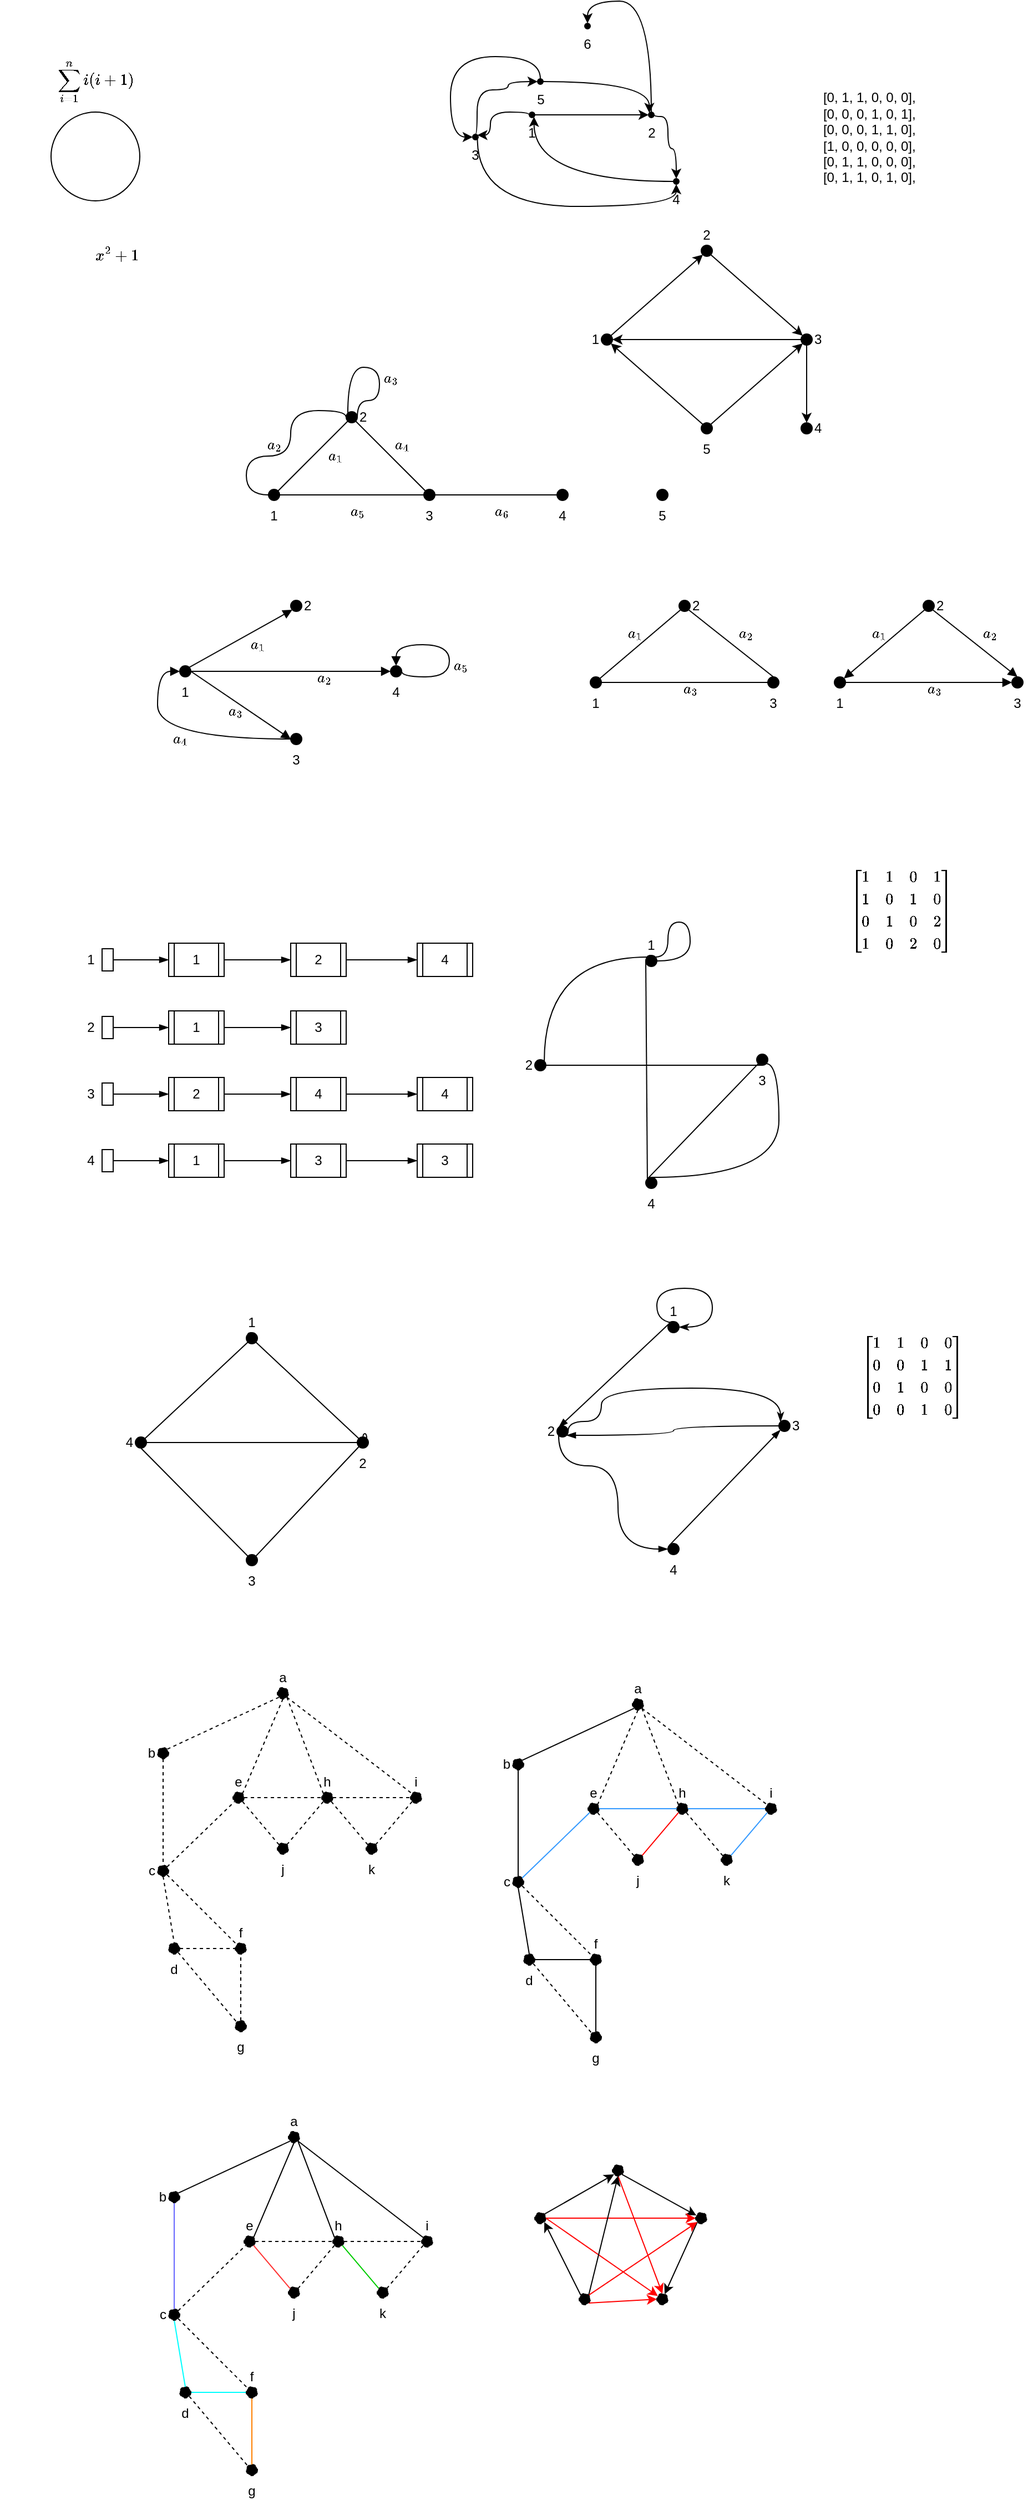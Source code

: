 <mxfile version="14.6.13" type="device"><diagram id="Mwo9p7k5DOqc9k3fuSEN" name="Página-1"><mxGraphModel dx="441" dy="1495" grid="0" gridSize="10" guides="1" tooltips="1" connect="1" arrows="1" fold="1" page="1" pageScale="1" pageWidth="827" pageHeight="1169" math="1" shadow="0"><root><mxCell id="0"/><mxCell id="1" parent="0"/><mxCell id="o7Nvms_F15LGQeueLQem-6" value="$$a_1$$" style="rounded=0;orthogonalLoop=1;jettySize=auto;html=1;exitX=0;exitY=1;exitDx=0;exitDy=0;entryX=1;entryY=0;entryDx=0;entryDy=0;endArrow=none;endFill=0;labelBackgroundColor=none;" parent="1" source="o7Nvms_F15LGQeueLQem-1" target="o7Nvms_F15LGQeueLQem-2" edge="1"><mxGeometry x="-0.318" y="14" relative="1" as="geometry"><mxPoint as="offset"/></mxGeometry></mxCell><mxCell id="o7Nvms_F15LGQeueLQem-7" value="$$a_4$$" style="edgeStyle=none;rounded=0;orthogonalLoop=1;jettySize=auto;html=1;exitX=1;exitY=1;exitDx=0;exitDy=0;entryX=0;entryY=0;entryDx=0;entryDy=0;endArrow=none;endFill=0;labelBackgroundColor=none;" parent="1" source="o7Nvms_F15LGQeueLQem-1" target="o7Nvms_F15LGQeueLQem-3" edge="1"><mxGeometry y="14" relative="1" as="geometry"><mxPoint as="offset"/></mxGeometry></mxCell><mxCell id="o7Nvms_F15LGQeueLQem-1" value="2" style="ellipse;whiteSpace=wrap;html=1;aspect=fixed;fillColor=#000000;labelPosition=right;verticalLabelPosition=middle;align=left;verticalAlign=middle;" parent="1" vertex="1"><mxGeometry x="350" y="200" width="10" height="10" as="geometry"/></mxCell><mxCell id="o7Nvms_F15LGQeueLQem-9" value="$$a_5$$" style="edgeStyle=none;rounded=0;orthogonalLoop=1;jettySize=auto;html=1;exitX=1;exitY=0.5;exitDx=0;exitDy=0;entryX=0;entryY=0.5;entryDx=0;entryDy=0;endArrow=none;endFill=0;labelBackgroundColor=none;" parent="1" source="o7Nvms_F15LGQeueLQem-2" target="o7Nvms_F15LGQeueLQem-3" edge="1"><mxGeometry x="0.077" y="-15" relative="1" as="geometry"><mxPoint as="offset"/></mxGeometry></mxCell><mxCell id="o7Nvms_F15LGQeueLQem-11" value="$$a_2$$" style="edgeStyle=orthogonalEdgeStyle;curved=1;rounded=0;orthogonalLoop=1;jettySize=auto;html=1;exitX=0;exitY=0.5;exitDx=0;exitDy=0;entryX=0;entryY=0.5;entryDx=0;entryDy=0;endArrow=none;endFill=0;labelBackgroundColor=none;" parent="1" source="o7Nvms_F15LGQeueLQem-2" target="o7Nvms_F15LGQeueLQem-1" edge="1"><mxGeometry x="-0.167" y="10" relative="1" as="geometry"><Array as="points"><mxPoint x="260" y="275"/><mxPoint x="260" y="240"/><mxPoint x="300" y="240"/><mxPoint x="300" y="199"/><mxPoint x="350" y="199"/></Array><mxPoint as="offset"/></mxGeometry></mxCell><mxCell id="o7Nvms_F15LGQeueLQem-2" value="1" style="ellipse;whiteSpace=wrap;html=1;aspect=fixed;fillColor=#000000;labelPosition=center;verticalLabelPosition=bottom;align=center;verticalAlign=top;" parent="1" vertex="1"><mxGeometry x="280" y="270" width="10" height="10" as="geometry"/></mxCell><mxCell id="o7Nvms_F15LGQeueLQem-8" value="$$a_6$$" style="edgeStyle=none;rounded=0;orthogonalLoop=1;jettySize=auto;html=1;exitX=1;exitY=0.5;exitDx=0;exitDy=0;entryX=0;entryY=0.5;entryDx=0;entryDy=0;endArrow=none;endFill=0;shadow=0;labelBackgroundColor=none;" parent="1" source="o7Nvms_F15LGQeueLQem-3" target="o7Nvms_F15LGQeueLQem-4" edge="1"><mxGeometry x="0.091" y="-15" relative="1" as="geometry"><mxPoint as="offset"/></mxGeometry></mxCell><mxCell id="o7Nvms_F15LGQeueLQem-3" value="3" style="ellipse;whiteSpace=wrap;html=1;aspect=fixed;fillColor=#000000;labelPosition=center;verticalLabelPosition=bottom;align=center;verticalAlign=top;" parent="1" vertex="1"><mxGeometry x="420" y="270" width="10" height="10" as="geometry"/></mxCell><mxCell id="o7Nvms_F15LGQeueLQem-4" value="4" style="ellipse;whiteSpace=wrap;html=1;aspect=fixed;fillColor=#000000;labelPosition=center;verticalLabelPosition=bottom;align=center;verticalAlign=top;" parent="1" vertex="1"><mxGeometry x="540" y="270" width="10" height="10" as="geometry"/></mxCell><mxCell id="o7Nvms_F15LGQeueLQem-15" value="$$a_3$$" style="edgeStyle=orthogonalEdgeStyle;curved=1;rounded=0;orthogonalLoop=1;jettySize=auto;html=1;exitX=1;exitY=0.5;exitDx=0;exitDy=0;entryX=0;entryY=0;entryDx=0;entryDy=0;endArrow=none;endFill=0;labelBackgroundColor=none;" parent="1" source="o7Nvms_F15LGQeueLQem-1" target="o7Nvms_F15LGQeueLQem-1" edge="1"><mxGeometry x="-0.185" y="-10" relative="1" as="geometry"><Array as="points"><mxPoint x="360" y="190"/><mxPoint x="380" y="190"/><mxPoint x="380" y="160"/><mxPoint x="352" y="160"/></Array><mxPoint as="offset"/></mxGeometry></mxCell><mxCell id="o7Nvms_F15LGQeueLQem-16" value="5" style="ellipse;whiteSpace=wrap;html=1;aspect=fixed;fillColor=#000000;labelPosition=center;verticalLabelPosition=bottom;align=center;verticalAlign=top;" parent="1" vertex="1"><mxGeometry x="630" y="270" width="10" height="10" as="geometry"/></mxCell><mxCell id="o7Nvms_F15LGQeueLQem-17" value="$$a_1$$" style="rounded=0;orthogonalLoop=1;jettySize=auto;html=1;exitX=0;exitY=1;exitDx=0;exitDy=0;entryX=1;entryY=0;entryDx=0;entryDy=0;endArrow=none;endFill=0;labelBackgroundColor=none;startArrow=block;startFill=1;" parent="1" source="o7Nvms_F15LGQeueLQem-19" target="o7Nvms_F15LGQeueLQem-22" edge="1"><mxGeometry x="-0.196" y="12" relative="1" as="geometry"><mxPoint as="offset"/></mxGeometry></mxCell><mxCell id="o7Nvms_F15LGQeueLQem-19" value="2" style="ellipse;whiteSpace=wrap;html=1;aspect=fixed;fillColor=#000000;labelPosition=right;verticalLabelPosition=middle;align=left;verticalAlign=middle;" parent="1" vertex="1"><mxGeometry x="300" y="370" width="10" height="10" as="geometry"/></mxCell><mxCell id="o7Nvms_F15LGQeueLQem-20" value="$$a_3$$" style="edgeStyle=none;rounded=0;orthogonalLoop=1;jettySize=auto;html=1;exitX=1;exitY=0.5;exitDx=0;exitDy=0;entryX=0;entryY=0.5;entryDx=0;entryDy=0;endArrow=block;endFill=1;labelBackgroundColor=none;startArrow=none;startFill=0;" parent="1" source="o7Nvms_F15LGQeueLQem-22" target="o7Nvms_F15LGQeueLQem-24" edge="1"><mxGeometry x="-0.019" y="-7" relative="1" as="geometry"><mxPoint as="offset"/></mxGeometry></mxCell><mxCell id="o7Nvms_F15LGQeueLQem-21" value="$$a_4$$" style="edgeStyle=orthogonalEdgeStyle;curved=1;rounded=0;orthogonalLoop=1;jettySize=auto;html=1;exitX=0;exitY=0.5;exitDx=0;exitDy=0;entryX=0;entryY=0.5;entryDx=0;entryDy=0;endArrow=none;endFill=0;labelBackgroundColor=none;startArrow=block;startFill=1;" parent="1" source="o7Nvms_F15LGQeueLQem-22" target="o7Nvms_F15LGQeueLQem-24" edge="1"><mxGeometry x="0.004" relative="1" as="geometry"><Array as="points"><mxPoint x="180" y="434"/><mxPoint x="180" y="495"/></Array><mxPoint as="offset"/></mxGeometry></mxCell><mxCell id="o7Nvms_F15LGQeueLQem-22" value="1" style="ellipse;whiteSpace=wrap;html=1;aspect=fixed;fillColor=#000000;labelPosition=center;verticalLabelPosition=bottom;align=center;verticalAlign=top;" parent="1" vertex="1"><mxGeometry x="200" y="429" width="10" height="10" as="geometry"/></mxCell><mxCell id="o7Nvms_F15LGQeueLQem-23" value="$$a_2$$" style="edgeStyle=none;rounded=0;orthogonalLoop=1;jettySize=auto;html=1;exitX=1;exitY=0.5;exitDx=0;exitDy=0;entryX=0;entryY=0.5;entryDx=0;entryDy=0;endArrow=block;endFill=1;shadow=0;labelBackgroundColor=none;startArrow=none;startFill=0;" parent="1" source="o7Nvms_F15LGQeueLQem-22" target="o7Nvms_F15LGQeueLQem-25" edge="1"><mxGeometry x="0.333" y="-6" relative="1" as="geometry"><mxPoint as="offset"/></mxGeometry></mxCell><mxCell id="o7Nvms_F15LGQeueLQem-24" value="3" style="ellipse;whiteSpace=wrap;html=1;aspect=fixed;fillColor=#000000;labelPosition=center;verticalLabelPosition=bottom;align=center;verticalAlign=top;" parent="1" vertex="1"><mxGeometry x="300" y="490" width="10" height="10" as="geometry"/></mxCell><mxCell id="o7Nvms_F15LGQeueLQem-25" value="4" style="ellipse;whiteSpace=wrap;html=1;aspect=fixed;fillColor=#000000;labelPosition=center;verticalLabelPosition=bottom;align=center;verticalAlign=top;" parent="1" vertex="1"><mxGeometry x="390" y="429" width="10" height="10" as="geometry"/></mxCell><mxCell id="o7Nvms_F15LGQeueLQem-27" value="$$a_5$$" style="edgeStyle=orthogonalEdgeStyle;curved=1;rounded=0;orthogonalLoop=1;jettySize=auto;html=1;exitX=1;exitY=0.5;exitDx=0;exitDy=0;entryX=0.5;entryY=0;entryDx=0;entryDy=0;endArrow=block;endFill=1;labelBackgroundColor=none;" parent="1" source="o7Nvms_F15LGQeueLQem-25" target="o7Nvms_F15LGQeueLQem-25" edge="1"><mxGeometry x="-0.185" y="-10" relative="1" as="geometry"><mxPoint x="422.54" y="429" as="sourcePoint"/><mxPoint x="414.004" y="425.464" as="targetPoint"/><Array as="points"><mxPoint x="400" y="439"/><mxPoint x="443" y="439"/><mxPoint x="443" y="410"/><mxPoint x="395" y="410"/></Array><mxPoint as="offset"/></mxGeometry></mxCell><mxCell id="o7Nvms_F15LGQeueLQem-28" value="$$a_1$$" style="rounded=0;orthogonalLoop=1;jettySize=auto;html=1;exitX=0;exitY=1;exitDx=0;exitDy=0;entryX=1;entryY=0;entryDx=0;entryDy=0;endArrow=none;endFill=0;labelBackgroundColor=none;startArrow=none;startFill=0;" parent="1" source="o7Nvms_F15LGQeueLQem-29" target="o7Nvms_F15LGQeueLQem-32" edge="1"><mxGeometry x="-0.049" y="-10" relative="1" as="geometry"><mxPoint as="offset"/></mxGeometry></mxCell><mxCell id="o7Nvms_F15LGQeueLQem-35" value="$$a_2$$" style="rounded=0;orthogonalLoop=1;jettySize=auto;html=1;exitX=1;exitY=1;exitDx=0;exitDy=0;entryX=0.5;entryY=0;entryDx=0;entryDy=0;shadow=0;labelBackgroundColor=none;fontColor=#000000;startArrow=none;startFill=0;endArrow=none;endFill=0;" parent="1" source="o7Nvms_F15LGQeueLQem-29" target="o7Nvms_F15LGQeueLQem-33" edge="1"><mxGeometry x="0.101" y="15" relative="1" as="geometry"><mxPoint as="offset"/></mxGeometry></mxCell><mxCell id="o7Nvms_F15LGQeueLQem-29" value="2" style="ellipse;whiteSpace=wrap;html=1;aspect=fixed;fillColor=#000000;labelPosition=right;verticalLabelPosition=middle;align=left;verticalAlign=middle;" parent="1" vertex="1"><mxGeometry x="650" y="370" width="10" height="10" as="geometry"/></mxCell><mxCell id="o7Nvms_F15LGQeueLQem-30" value="$$a_3$$" style="edgeStyle=none;rounded=0;orthogonalLoop=1;jettySize=auto;html=1;exitX=1;exitY=0.5;exitDx=0;exitDy=0;entryX=0;entryY=0.5;entryDx=0;entryDy=0;endArrow=none;endFill=0;labelBackgroundColor=none;startArrow=none;startFill=0;" parent="1" source="o7Nvms_F15LGQeueLQem-32" target="o7Nvms_F15LGQeueLQem-33" edge="1"><mxGeometry x="0.067" y="-6" relative="1" as="geometry"><mxPoint as="offset"/></mxGeometry></mxCell><mxCell id="o7Nvms_F15LGQeueLQem-32" value="1" style="ellipse;whiteSpace=wrap;html=1;aspect=fixed;fillColor=#000000;labelPosition=center;verticalLabelPosition=bottom;align=center;verticalAlign=top;" parent="1" vertex="1"><mxGeometry x="570" y="439" width="10" height="10" as="geometry"/></mxCell><mxCell id="o7Nvms_F15LGQeueLQem-33" value="3" style="ellipse;whiteSpace=wrap;html=1;aspect=fixed;fillColor=#000000;labelPosition=center;verticalLabelPosition=bottom;align=center;verticalAlign=top;" parent="1" vertex="1"><mxGeometry x="730" y="439" width="10" height="10" as="geometry"/></mxCell><mxCell id="o7Nvms_F15LGQeueLQem-36" value="$$a_1$$" style="rounded=0;orthogonalLoop=1;jettySize=auto;html=1;exitX=0;exitY=1;exitDx=0;exitDy=0;entryX=1;entryY=0;entryDx=0;entryDy=0;endArrow=block;endFill=1;labelBackgroundColor=none;startArrow=none;startFill=0;" parent="1" source="o7Nvms_F15LGQeueLQem-38" target="o7Nvms_F15LGQeueLQem-40" edge="1"><mxGeometry x="-0.049" y="-10" relative="1" as="geometry"><mxPoint as="offset"/></mxGeometry></mxCell><mxCell id="o7Nvms_F15LGQeueLQem-37" value="$$a_2$$" style="rounded=0;orthogonalLoop=1;jettySize=auto;html=1;exitX=1;exitY=1;exitDx=0;exitDy=0;entryX=0.5;entryY=0;entryDx=0;entryDy=0;shadow=0;labelBackgroundColor=none;fontColor=#000000;startArrow=none;startFill=0;endArrow=block;endFill=1;" parent="1" source="o7Nvms_F15LGQeueLQem-38" target="o7Nvms_F15LGQeueLQem-41" edge="1"><mxGeometry x="0.101" y="15" relative="1" as="geometry"><mxPoint as="offset"/></mxGeometry></mxCell><mxCell id="o7Nvms_F15LGQeueLQem-38" value="2" style="ellipse;whiteSpace=wrap;html=1;aspect=fixed;fillColor=#000000;labelPosition=right;verticalLabelPosition=middle;align=left;verticalAlign=middle;" parent="1" vertex="1"><mxGeometry x="870" y="370" width="10" height="10" as="geometry"/></mxCell><mxCell id="o7Nvms_F15LGQeueLQem-39" value="$$a_3$$" style="edgeStyle=none;rounded=0;orthogonalLoop=1;jettySize=auto;html=1;exitX=1;exitY=0.5;exitDx=0;exitDy=0;entryX=0;entryY=0.5;entryDx=0;entryDy=0;endArrow=block;endFill=1;labelBackgroundColor=none;startArrow=none;startFill=0;" parent="1" source="o7Nvms_F15LGQeueLQem-40" target="o7Nvms_F15LGQeueLQem-41" edge="1"><mxGeometry x="0.067" y="-6" relative="1" as="geometry"><mxPoint as="offset"/></mxGeometry></mxCell><mxCell id="o7Nvms_F15LGQeueLQem-40" value="1" style="ellipse;whiteSpace=wrap;html=1;aspect=fixed;fillColor=#000000;labelPosition=center;verticalLabelPosition=bottom;align=center;verticalAlign=top;" parent="1" vertex="1"><mxGeometry x="790" y="439" width="10" height="10" as="geometry"/></mxCell><mxCell id="o7Nvms_F15LGQeueLQem-41" value="3" style="ellipse;whiteSpace=wrap;html=1;aspect=fixed;fillColor=#000000;labelPosition=center;verticalLabelPosition=bottom;align=center;verticalAlign=top;" parent="1" vertex="1"><mxGeometry x="950" y="439" width="10" height="10" as="geometry"/></mxCell><mxCell id="YW0_9LHpPOs6swB1XYFm-14" style="edgeStyle=none;rounded=0;orthogonalLoop=1;jettySize=auto;html=1;exitX=1;exitY=0.5;exitDx=0;exitDy=0;entryX=0.5;entryY=1;entryDx=0;entryDy=0;endArrow=none;endFill=0;" parent="1" source="YW0_9LHpPOs6swB1XYFm-3" target="YW0_9LHpPOs6swB1XYFm-6" edge="1"><mxGeometry relative="1" as="geometry"/></mxCell><mxCell id="YW0_9LHpPOs6swB1XYFm-3" value="2" style="ellipse;whiteSpace=wrap;html=1;aspect=fixed;fillColor=#000000;labelPosition=left;verticalLabelPosition=middle;align=right;verticalAlign=middle;" parent="1" vertex="1"><mxGeometry x="520" y="784" width="10" height="10" as="geometry"/></mxCell><mxCell id="YW0_9LHpPOs6swB1XYFm-11" style="edgeStyle=orthogonalEdgeStyle;rounded=0;orthogonalLoop=1;jettySize=auto;html=1;exitX=0;exitY=1;exitDx=0;exitDy=0;entryX=1;entryY=0;entryDx=0;entryDy=0;curved=1;endArrow=none;endFill=0;" parent="1" source="YW0_9LHpPOs6swB1XYFm-5" target="YW0_9LHpPOs6swB1XYFm-3" edge="1"><mxGeometry relative="1" as="geometry"/></mxCell><mxCell id="YW0_9LHpPOs6swB1XYFm-15" style="edgeStyle=none;rounded=0;orthogonalLoop=1;jettySize=auto;html=1;exitX=0.5;exitY=1;exitDx=0;exitDy=0;entryX=0;entryY=0;entryDx=0;entryDy=0;endArrow=none;endFill=0;" parent="1" source="YW0_9LHpPOs6swB1XYFm-5" target="YW0_9LHpPOs6swB1XYFm-9" edge="1"><mxGeometry relative="1" as="geometry"/></mxCell><mxCell id="YW0_9LHpPOs6swB1XYFm-5" value="1" style="ellipse;whiteSpace=wrap;html=1;aspect=fixed;fillColor=#000000;labelPosition=center;verticalLabelPosition=top;align=center;verticalAlign=bottom;direction=south;" parent="1" vertex="1"><mxGeometry x="620" y="690" width="10" height="10" as="geometry"/></mxCell><mxCell id="YW0_9LHpPOs6swB1XYFm-6" value="3" style="ellipse;whiteSpace=wrap;html=1;aspect=fixed;fillColor=#000000;labelPosition=center;verticalLabelPosition=bottom;align=center;verticalAlign=top;" parent="1" vertex="1"><mxGeometry x="720" y="779" width="10" height="10" as="geometry"/></mxCell><mxCell id="YW0_9LHpPOs6swB1XYFm-12" style="edgeStyle=orthogonalEdgeStyle;curved=1;rounded=0;orthogonalLoop=1;jettySize=auto;html=1;exitX=0.5;exitY=0;exitDx=0;exitDy=0;entryX=1;entryY=1;entryDx=0;entryDy=0;endArrow=none;endFill=0;" parent="1" source="YW0_9LHpPOs6swB1XYFm-9" target="YW0_9LHpPOs6swB1XYFm-6" edge="1"><mxGeometry relative="1" as="geometry"><Array as="points"><mxPoint x="740" y="890"/><mxPoint x="740" y="788"/></Array></mxGeometry></mxCell><mxCell id="YW0_9LHpPOs6swB1XYFm-13" style="rounded=0;orthogonalLoop=1;jettySize=auto;html=1;exitX=0;exitY=0;exitDx=0;exitDy=0;entryX=0;entryY=1;entryDx=0;entryDy=0;endArrow=none;endFill=0;" parent="1" source="YW0_9LHpPOs6swB1XYFm-9" target="YW0_9LHpPOs6swB1XYFm-6" edge="1"><mxGeometry relative="1" as="geometry"/></mxCell><mxCell id="YW0_9LHpPOs6swB1XYFm-9" value="4" style="ellipse;whiteSpace=wrap;html=1;aspect=fixed;fillColor=#000000;labelPosition=center;verticalLabelPosition=bottom;align=center;verticalAlign=top;" parent="1" vertex="1"><mxGeometry x="620" y="890" width="10" height="10" as="geometry"/></mxCell><mxCell id="YW0_9LHpPOs6swB1XYFm-16" style="edgeStyle=orthogonalEdgeStyle;rounded=0;orthogonalLoop=1;jettySize=auto;html=1;exitX=0;exitY=0.5;exitDx=0;exitDy=0;entryX=0;entryY=1;entryDx=0;entryDy=0;endArrow=none;endFill=0;curved=1;" parent="1" source="YW0_9LHpPOs6swB1XYFm-5" target="YW0_9LHpPOs6swB1XYFm-5" edge="1"><mxGeometry relative="1" as="geometry"/></mxCell><mxCell id="YW0_9LHpPOs6swB1XYFm-17" style="edgeStyle=orthogonalEdgeStyle;curved=1;rounded=0;orthogonalLoop=1;jettySize=auto;html=1;entryX=0.5;entryY=0;entryDx=0;entryDy=0;endArrow=none;endFill=0;exitX=0;exitY=0;exitDx=0;exitDy=0;" parent="1" source="YW0_9LHpPOs6swB1XYFm-5" target="YW0_9LHpPOs6swB1XYFm-5" edge="1"><mxGeometry relative="1" as="geometry"><mxPoint x="690" y="690" as="sourcePoint"/><Array as="points"><mxPoint x="640" y="691"/><mxPoint x="640" y="660"/><mxPoint x="660" y="660"/><mxPoint x="660" y="695"/></Array></mxGeometry></mxCell><mxCell id="YW0_9LHpPOs6swB1XYFm-29" style="edgeStyle=orthogonalEdgeStyle;rounded=0;orthogonalLoop=1;jettySize=auto;html=1;exitX=1;exitY=0.5;exitDx=0;exitDy=0;entryX=0;entryY=0;entryDx=0;entryDy=0;endArrow=classicThin;endFill=1;curved=1;" parent="1" source="YW0_9LHpPOs6swB1XYFm-19" target="YW0_9LHpPOs6swB1XYFm-23" edge="1"><mxGeometry relative="1" as="geometry"><Array as="points"><mxPoint x="550" y="1110"/><mxPoint x="580" y="1110"/><mxPoint x="580" y="1080"/><mxPoint x="742" y="1080"/></Array></mxGeometry></mxCell><mxCell id="YW0_9LHpPOs6swB1XYFm-30" style="edgeStyle=orthogonalEdgeStyle;curved=1;rounded=0;orthogonalLoop=1;jettySize=auto;html=1;exitX=0;exitY=1;exitDx=0;exitDy=0;entryX=0;entryY=0.5;entryDx=0;entryDy=0;startArrow=none;startFill=0;endArrow=blockThin;endFill=1;" parent="1" source="YW0_9LHpPOs6swB1XYFm-19" target="YW0_9LHpPOs6swB1XYFm-26" edge="1"><mxGeometry relative="1" as="geometry"><Array as="points"><mxPoint x="542" y="1150"/><mxPoint x="595" y="1150"/><mxPoint x="595" y="1225"/></Array></mxGeometry></mxCell><mxCell id="YW0_9LHpPOs6swB1XYFm-19" value="2" style="ellipse;whiteSpace=wrap;html=1;aspect=fixed;fillColor=#000000;labelPosition=left;verticalLabelPosition=middle;align=right;verticalAlign=middle;" parent="1" vertex="1"><mxGeometry x="540" y="1114" width="10" height="10" as="geometry"/></mxCell><mxCell id="YW0_9LHpPOs6swB1XYFm-20" style="rounded=0;orthogonalLoop=1;jettySize=auto;html=1;exitX=0;exitY=1;exitDx=0;exitDy=0;entryX=0;entryY=0;entryDx=0;entryDy=0;endArrow=blockThin;endFill=1;" parent="1" source="YW0_9LHpPOs6swB1XYFm-22" target="YW0_9LHpPOs6swB1XYFm-19" edge="1"><mxGeometry relative="1" as="geometry"/></mxCell><mxCell id="YW0_9LHpPOs6swB1XYFm-22" value="1" style="ellipse;whiteSpace=wrap;html=1;aspect=fixed;fillColor=#000000;labelPosition=center;verticalLabelPosition=top;align=center;verticalAlign=bottom;direction=south;" parent="1" vertex="1"><mxGeometry x="640" y="1020" width="10" height="10" as="geometry"/></mxCell><mxCell id="YW0_9LHpPOs6swB1XYFm-31" style="edgeStyle=orthogonalEdgeStyle;curved=1;rounded=0;orthogonalLoop=1;jettySize=auto;html=1;exitX=0;exitY=0.5;exitDx=0;exitDy=0;entryX=1;entryY=1;entryDx=0;entryDy=0;startArrow=none;startFill=0;endArrow=blockThin;endFill=1;" parent="1" source="YW0_9LHpPOs6swB1XYFm-23" target="YW0_9LHpPOs6swB1XYFm-19" edge="1"><mxGeometry relative="1" as="geometry"/></mxCell><mxCell id="YW0_9LHpPOs6swB1XYFm-23" value="3" style="ellipse;whiteSpace=wrap;html=1;aspect=fixed;fillColor=#000000;labelPosition=right;verticalLabelPosition=middle;align=left;verticalAlign=middle;" parent="1" vertex="1"><mxGeometry x="740" y="1109" width="10" height="10" as="geometry"/></mxCell><mxCell id="YW0_9LHpPOs6swB1XYFm-25" style="rounded=0;orthogonalLoop=1;jettySize=auto;html=1;exitX=0;exitY=0;exitDx=0;exitDy=0;entryX=0;entryY=1;entryDx=0;entryDy=0;endArrow=blockThin;endFill=1;" parent="1" source="YW0_9LHpPOs6swB1XYFm-26" target="YW0_9LHpPOs6swB1XYFm-23" edge="1"><mxGeometry relative="1" as="geometry"/></mxCell><mxCell id="YW0_9LHpPOs6swB1XYFm-26" value="4" style="ellipse;whiteSpace=wrap;html=1;aspect=fixed;fillColor=#000000;labelPosition=center;verticalLabelPosition=bottom;align=center;verticalAlign=top;" parent="1" vertex="1"><mxGeometry x="640" y="1220" width="10" height="10" as="geometry"/></mxCell><mxCell id="YW0_9LHpPOs6swB1XYFm-27" style="edgeStyle=orthogonalEdgeStyle;rounded=0;orthogonalLoop=1;jettySize=auto;html=1;exitX=0;exitY=0.5;exitDx=0;exitDy=0;entryX=0;entryY=1;entryDx=0;entryDy=0;endArrow=none;endFill=0;curved=1;" parent="1" source="YW0_9LHpPOs6swB1XYFm-22" target="YW0_9LHpPOs6swB1XYFm-22" edge="1"><mxGeometry relative="1" as="geometry"/></mxCell><mxCell id="YW0_9LHpPOs6swB1XYFm-28" style="edgeStyle=orthogonalEdgeStyle;curved=1;rounded=0;orthogonalLoop=1;jettySize=auto;html=1;entryX=0.5;entryY=0;entryDx=0;entryDy=0;endArrow=classicThin;endFill=1;exitX=0;exitY=0;exitDx=0;exitDy=0;" parent="1" source="YW0_9LHpPOs6swB1XYFm-22" target="YW0_9LHpPOs6swB1XYFm-22" edge="1"><mxGeometry relative="1" as="geometry"><mxPoint x="710" y="1020" as="sourcePoint"/><Array as="points"><mxPoint x="630" y="1021"/><mxPoint x="630" y="990"/><mxPoint x="680" y="990"/><mxPoint x="680" y="1025"/></Array></mxGeometry></mxCell><mxCell id="YW0_9LHpPOs6swB1XYFm-35" value="\begin{bmatrix}&lt;br&gt;1 &amp;amp; 1 &amp;amp; 0 &amp;amp; 0\\&lt;br&gt;0 &amp;amp; 0 &amp;amp; 1 &amp;amp; 1\\&lt;br&gt;0 &amp;amp; 1 &amp;amp; 0 &amp;amp; 0\\&lt;br&gt;0 &amp;amp; 0 &amp;amp; 1 &amp;amp; 0&lt;br&gt;\end{bmatrix}" style="text;html=1;strokeColor=none;fillColor=none;align=center;verticalAlign=middle;whiteSpace=wrap;rounded=0;" parent="1" vertex="1"><mxGeometry x="760" y="980" width="200" height="180" as="geometry"/></mxCell><mxCell id="YW0_9LHpPOs6swB1XYFm-37" value="\begin{bmatrix}&#10;1 &amp; 1 &amp; 0 &amp; 1\\&#10;1 &amp; 0 &amp; 1 &amp; 0\\&#10;0 &amp; 1 &amp; 0 &amp; 2\\&#10;1 &amp; 0 &amp; 2 &amp; 0&#10;\end{bmatrix}" style="text;strokeColor=none;fillColor=none;align=center;verticalAlign=middle;whiteSpace=wrap;rounded=0;" parent="1" vertex="1"><mxGeometry x="750" y="560" width="200" height="180" as="geometry"/></mxCell><mxCell id="YW0_9LHpPOs6swB1XYFm-41" style="edgeStyle=orthogonalEdgeStyle;curved=1;rounded=0;orthogonalLoop=1;jettySize=auto;html=1;exitX=1;exitY=0.5;exitDx=0;exitDy=0;entryX=0;entryY=0.5;entryDx=0;entryDy=0;startArrow=none;startFill=0;endArrow=blockThin;endFill=1;" parent="1" source="YW0_9LHpPOs6swB1XYFm-38" target="YW0_9LHpPOs6swB1XYFm-39" edge="1"><mxGeometry relative="1" as="geometry"/></mxCell><mxCell id="YW0_9LHpPOs6swB1XYFm-38" value="1" style="shape=process;whiteSpace=wrap;html=1;backgroundOutline=1;" parent="1" vertex="1"><mxGeometry x="190" y="679" width="50" height="30" as="geometry"/></mxCell><mxCell id="YW0_9LHpPOs6swB1XYFm-42" style="edgeStyle=orthogonalEdgeStyle;curved=1;rounded=0;orthogonalLoop=1;jettySize=auto;html=1;exitX=1;exitY=0.5;exitDx=0;exitDy=0;entryX=0;entryY=0.5;entryDx=0;entryDy=0;startArrow=none;startFill=0;endArrow=blockThin;endFill=1;" parent="1" source="YW0_9LHpPOs6swB1XYFm-39" target="YW0_9LHpPOs6swB1XYFm-40" edge="1"><mxGeometry relative="1" as="geometry"/></mxCell><mxCell id="YW0_9LHpPOs6swB1XYFm-39" value="2" style="shape=process;whiteSpace=wrap;html=1;backgroundOutline=1;" parent="1" vertex="1"><mxGeometry x="300" y="679" width="50" height="30" as="geometry"/></mxCell><mxCell id="YW0_9LHpPOs6swB1XYFm-40" value="4" style="shape=process;whiteSpace=wrap;html=1;backgroundOutline=1;" parent="1" vertex="1"><mxGeometry x="414" y="679" width="50" height="30" as="geometry"/></mxCell><mxCell id="YW0_9LHpPOs6swB1XYFm-44" style="edgeStyle=orthogonalEdgeStyle;curved=1;rounded=0;orthogonalLoop=1;jettySize=auto;html=1;exitX=1;exitY=0.5;exitDx=0;exitDy=0;entryX=0;entryY=0.5;entryDx=0;entryDy=0;startArrow=none;startFill=0;endArrow=blockThin;endFill=1;" parent="1" source="YW0_9LHpPOs6swB1XYFm-43" target="YW0_9LHpPOs6swB1XYFm-38" edge="1"><mxGeometry relative="1" as="geometry"/></mxCell><mxCell id="YW0_9LHpPOs6swB1XYFm-43" value="" style="rounded=0;whiteSpace=wrap;html=1;" parent="1" vertex="1"><mxGeometry x="130" y="684" width="10" height="20" as="geometry"/></mxCell><mxCell id="YW0_9LHpPOs6swB1XYFm-45" value="1" style="text;html=1;strokeColor=none;fillColor=none;align=center;verticalAlign=middle;whiteSpace=wrap;rounded=0;" parent="1" vertex="1"><mxGeometry x="100" y="684" width="40" height="20" as="geometry"/></mxCell><mxCell id="YW0_9LHpPOs6swB1XYFm-46" style="edgeStyle=orthogonalEdgeStyle;curved=1;rounded=0;orthogonalLoop=1;jettySize=auto;html=1;exitX=1;exitY=0.5;exitDx=0;exitDy=0;entryX=0;entryY=0.5;entryDx=0;entryDy=0;startArrow=none;startFill=0;endArrow=blockThin;endFill=1;" parent="1" source="YW0_9LHpPOs6swB1XYFm-47" target="YW0_9LHpPOs6swB1XYFm-49" edge="1"><mxGeometry relative="1" as="geometry"/></mxCell><mxCell id="YW0_9LHpPOs6swB1XYFm-47" value="1" style="shape=process;whiteSpace=wrap;html=1;backgroundOutline=1;" parent="1" vertex="1"><mxGeometry x="190" y="740" width="50" height="30" as="geometry"/></mxCell><mxCell id="YW0_9LHpPOs6swB1XYFm-49" value="3" style="shape=process;whiteSpace=wrap;html=1;backgroundOutline=1;" parent="1" vertex="1"><mxGeometry x="300" y="740" width="50" height="30" as="geometry"/></mxCell><mxCell id="YW0_9LHpPOs6swB1XYFm-51" style="edgeStyle=orthogonalEdgeStyle;curved=1;rounded=0;orthogonalLoop=1;jettySize=auto;html=1;exitX=1;exitY=0.5;exitDx=0;exitDy=0;entryX=0;entryY=0.5;entryDx=0;entryDy=0;startArrow=none;startFill=0;endArrow=blockThin;endFill=1;" parent="1" source="YW0_9LHpPOs6swB1XYFm-52" target="YW0_9LHpPOs6swB1XYFm-47" edge="1"><mxGeometry relative="1" as="geometry"/></mxCell><mxCell id="YW0_9LHpPOs6swB1XYFm-52" value="" style="rounded=0;whiteSpace=wrap;html=1;" parent="1" vertex="1"><mxGeometry x="130" y="745" width="10" height="20" as="geometry"/></mxCell><mxCell id="YW0_9LHpPOs6swB1XYFm-53" value="2" style="text;html=1;strokeColor=none;fillColor=none;align=center;verticalAlign=middle;whiteSpace=wrap;rounded=0;" parent="1" vertex="1"><mxGeometry x="100" y="745" width="40" height="20" as="geometry"/></mxCell><mxCell id="YW0_9LHpPOs6swB1XYFm-54" style="edgeStyle=orthogonalEdgeStyle;curved=1;rounded=0;orthogonalLoop=1;jettySize=auto;html=1;exitX=1;exitY=0.5;exitDx=0;exitDy=0;entryX=0;entryY=0.5;entryDx=0;entryDy=0;startArrow=none;startFill=0;endArrow=blockThin;endFill=1;" parent="1" source="YW0_9LHpPOs6swB1XYFm-55" target="YW0_9LHpPOs6swB1XYFm-57" edge="1"><mxGeometry relative="1" as="geometry"/></mxCell><mxCell id="YW0_9LHpPOs6swB1XYFm-55" value="2" style="shape=process;whiteSpace=wrap;html=1;backgroundOutline=1;" parent="1" vertex="1"><mxGeometry x="190" y="800" width="50" height="30" as="geometry"/></mxCell><mxCell id="YW0_9LHpPOs6swB1XYFm-56" style="edgeStyle=orthogonalEdgeStyle;curved=1;rounded=0;orthogonalLoop=1;jettySize=auto;html=1;exitX=1;exitY=0.5;exitDx=0;exitDy=0;entryX=0;entryY=0.5;entryDx=0;entryDy=0;startArrow=none;startFill=0;endArrow=blockThin;endFill=1;" parent="1" source="YW0_9LHpPOs6swB1XYFm-57" target="YW0_9LHpPOs6swB1XYFm-58" edge="1"><mxGeometry relative="1" as="geometry"/></mxCell><mxCell id="YW0_9LHpPOs6swB1XYFm-57" value="4" style="shape=process;whiteSpace=wrap;html=1;backgroundOutline=1;" parent="1" vertex="1"><mxGeometry x="300" y="800" width="50" height="30" as="geometry"/></mxCell><mxCell id="YW0_9LHpPOs6swB1XYFm-58" value="4" style="shape=process;whiteSpace=wrap;html=1;backgroundOutline=1;" parent="1" vertex="1"><mxGeometry x="414" y="800" width="50" height="30" as="geometry"/></mxCell><mxCell id="YW0_9LHpPOs6swB1XYFm-59" style="edgeStyle=orthogonalEdgeStyle;curved=1;rounded=0;orthogonalLoop=1;jettySize=auto;html=1;exitX=1;exitY=0.5;exitDx=0;exitDy=0;entryX=0;entryY=0.5;entryDx=0;entryDy=0;startArrow=none;startFill=0;endArrow=blockThin;endFill=1;" parent="1" source="YW0_9LHpPOs6swB1XYFm-60" target="YW0_9LHpPOs6swB1XYFm-55" edge="1"><mxGeometry relative="1" as="geometry"/></mxCell><mxCell id="YW0_9LHpPOs6swB1XYFm-60" value="" style="rounded=0;whiteSpace=wrap;html=1;" parent="1" vertex="1"><mxGeometry x="130" y="805" width="10" height="20" as="geometry"/></mxCell><mxCell id="YW0_9LHpPOs6swB1XYFm-61" value="3" style="text;html=1;strokeColor=none;fillColor=none;align=center;verticalAlign=middle;whiteSpace=wrap;rounded=0;" parent="1" vertex="1"><mxGeometry x="100" y="805" width="40" height="20" as="geometry"/></mxCell><mxCell id="YW0_9LHpPOs6swB1XYFm-62" style="edgeStyle=orthogonalEdgeStyle;curved=1;rounded=0;orthogonalLoop=1;jettySize=auto;html=1;exitX=1;exitY=0.5;exitDx=0;exitDy=0;entryX=0;entryY=0.5;entryDx=0;entryDy=0;startArrow=none;startFill=0;endArrow=blockThin;endFill=1;" parent="1" source="YW0_9LHpPOs6swB1XYFm-63" target="YW0_9LHpPOs6swB1XYFm-65" edge="1"><mxGeometry relative="1" as="geometry"/></mxCell><mxCell id="YW0_9LHpPOs6swB1XYFm-63" value="1" style="shape=process;whiteSpace=wrap;html=1;backgroundOutline=1;" parent="1" vertex="1"><mxGeometry x="190" y="860" width="50" height="30" as="geometry"/></mxCell><mxCell id="YW0_9LHpPOs6swB1XYFm-64" style="edgeStyle=orthogonalEdgeStyle;curved=1;rounded=0;orthogonalLoop=1;jettySize=auto;html=1;exitX=1;exitY=0.5;exitDx=0;exitDy=0;entryX=0;entryY=0.5;entryDx=0;entryDy=0;startArrow=none;startFill=0;endArrow=blockThin;endFill=1;" parent="1" source="YW0_9LHpPOs6swB1XYFm-65" target="YW0_9LHpPOs6swB1XYFm-66" edge="1"><mxGeometry relative="1" as="geometry"/></mxCell><mxCell id="YW0_9LHpPOs6swB1XYFm-65" value="3" style="shape=process;whiteSpace=wrap;html=1;backgroundOutline=1;" parent="1" vertex="1"><mxGeometry x="300" y="860" width="50" height="30" as="geometry"/></mxCell><mxCell id="YW0_9LHpPOs6swB1XYFm-66" value="3" style="shape=process;whiteSpace=wrap;html=1;backgroundOutline=1;" parent="1" vertex="1"><mxGeometry x="414" y="860" width="50" height="30" as="geometry"/></mxCell><mxCell id="YW0_9LHpPOs6swB1XYFm-67" style="edgeStyle=orthogonalEdgeStyle;curved=1;rounded=0;orthogonalLoop=1;jettySize=auto;html=1;exitX=1;exitY=0.5;exitDx=0;exitDy=0;entryX=0;entryY=0.5;entryDx=0;entryDy=0;startArrow=none;startFill=0;endArrow=blockThin;endFill=1;" parent="1" source="YW0_9LHpPOs6swB1XYFm-68" target="YW0_9LHpPOs6swB1XYFm-63" edge="1"><mxGeometry relative="1" as="geometry"/></mxCell><mxCell id="YW0_9LHpPOs6swB1XYFm-68" value="" style="rounded=0;whiteSpace=wrap;html=1;" parent="1" vertex="1"><mxGeometry x="130" y="865" width="10" height="20" as="geometry"/></mxCell><mxCell id="YW0_9LHpPOs6swB1XYFm-69" value="4" style="text;html=1;strokeColor=none;fillColor=none;align=center;verticalAlign=middle;whiteSpace=wrap;rounded=0;" parent="1" vertex="1"><mxGeometry x="100" y="865" width="40" height="20" as="geometry"/></mxCell><mxCell id="YW0_9LHpPOs6swB1XYFm-70" style="edgeStyle=none;rounded=0;orthogonalLoop=1;jettySize=auto;html=1;exitX=1;exitY=0.5;exitDx=0;exitDy=0;entryX=0;entryY=0.5;entryDx=0;entryDy=0;endArrow=none;endFill=0;" parent="1" source="YW0_9LHpPOs6swB1XYFm-71" target="YW0_9LHpPOs6swB1XYFm-75" edge="1"><mxGeometry relative="1" as="geometry"/></mxCell><mxCell id="YW0_9LHpPOs6swB1XYFm-86" style="edgeStyle=none;rounded=0;orthogonalLoop=1;jettySize=auto;html=1;exitX=0.5;exitY=1;exitDx=0;exitDy=0;entryX=0;entryY=0;entryDx=0;entryDy=0;startArrow=none;startFill=0;endArrow=none;endFill=0;" parent="1" source="YW0_9LHpPOs6swB1XYFm-71" target="YW0_9LHpPOs6swB1XYFm-78" edge="1"><mxGeometry relative="1" as="geometry"/></mxCell><mxCell id="YW0_9LHpPOs6swB1XYFm-71" value="4" style="ellipse;whiteSpace=wrap;html=1;aspect=fixed;fillColor=#000000;labelPosition=left;verticalLabelPosition=middle;align=right;verticalAlign=middle;" parent="1" vertex="1"><mxGeometry x="160" y="1124" width="10" height="10" as="geometry"/></mxCell><mxCell id="YW0_9LHpPOs6swB1XYFm-84" style="edgeStyle=none;rounded=0;orthogonalLoop=1;jettySize=auto;html=1;exitX=1;exitY=1;exitDx=0;exitDy=0;entryX=1;entryY=0;entryDx=0;entryDy=0;startArrow=none;startFill=0;endArrow=none;endFill=0;" parent="1" source="YW0_9LHpPOs6swB1XYFm-74" target="YW0_9LHpPOs6swB1XYFm-71" edge="1"><mxGeometry relative="1" as="geometry"/></mxCell><mxCell id="YW0_9LHpPOs6swB1XYFm-85" style="edgeStyle=none;rounded=0;orthogonalLoop=1;jettySize=auto;html=1;exitX=1;exitY=0;exitDx=0;exitDy=0;entryX=0;entryY=0;entryDx=0;entryDy=0;startArrow=none;startFill=0;endArrow=none;endFill=0;" parent="1" source="YW0_9LHpPOs6swB1XYFm-74" target="YW0_9LHpPOs6swB1XYFm-75" edge="1"><mxGeometry relative="1" as="geometry"/></mxCell><mxCell id="YW0_9LHpPOs6swB1XYFm-74" value="1" style="ellipse;whiteSpace=wrap;html=1;aspect=fixed;fillColor=#000000;labelPosition=center;verticalLabelPosition=top;align=center;verticalAlign=bottom;direction=south;" parent="1" vertex="1"><mxGeometry x="260" y="1030" width="10" height="10" as="geometry"/></mxCell><mxCell id="YW0_9LHpPOs6swB1XYFm-75" value="2" style="ellipse;whiteSpace=wrap;html=1;aspect=fixed;fillColor=#000000;labelPosition=center;verticalLabelPosition=bottom;align=center;verticalAlign=top;" parent="1" vertex="1"><mxGeometry x="360" y="1124" width="10" height="10" as="geometry"/></mxCell><mxCell id="YW0_9LHpPOs6swB1XYFm-87" style="edgeStyle=none;rounded=0;orthogonalLoop=1;jettySize=auto;html=1;exitX=1;exitY=0;exitDx=0;exitDy=0;startArrow=none;startFill=0;endArrow=none;endFill=0;" parent="1" source="YW0_9LHpPOs6swB1XYFm-78" target="YW0_9LHpPOs6swB1XYFm-75" edge="1"><mxGeometry relative="1" as="geometry"/></mxCell><mxCell id="YW0_9LHpPOs6swB1XYFm-78" value="3" style="ellipse;whiteSpace=wrap;html=1;aspect=fixed;fillColor=#000000;labelPosition=center;verticalLabelPosition=bottom;align=center;verticalAlign=top;" parent="1" vertex="1"><mxGeometry x="260" y="1230" width="10" height="10" as="geometry"/></mxCell><mxCell id="YW0_9LHpPOs6swB1XYFm-79" style="edgeStyle=orthogonalEdgeStyle;rounded=0;orthogonalLoop=1;jettySize=auto;html=1;exitX=0;exitY=0.5;exitDx=0;exitDy=0;entryX=0;entryY=1;entryDx=0;entryDy=0;endArrow=none;endFill=0;curved=1;" parent="1" source="YW0_9LHpPOs6swB1XYFm-74" target="YW0_9LHpPOs6swB1XYFm-74" edge="1"><mxGeometry relative="1" as="geometry"/></mxCell><mxCell id="YW0_9LHpPOs6swB1XYFm-82" style="edgeStyle=orthogonalEdgeStyle;curved=1;rounded=0;orthogonalLoop=1;jettySize=auto;html=1;exitX=1;exitY=0;exitDx=0;exitDy=0;entryX=0.5;entryY=1;entryDx=0;entryDy=0;startArrow=none;startFill=0;endArrow=blockThin;endFill=1;" parent="1" source="YW0_9LHpPOs6swB1XYFm-75" target="YW0_9LHpPOs6swB1XYFm-75" edge="1"><mxGeometry relative="1" as="geometry"><Array as="points"><mxPoint x="365" y="1121"/></Array></mxGeometry></mxCell><mxCell id="UD2RdS6TuP4zJWy9C8Mh-24" style="edgeStyle=none;rounded=0;orthogonalLoop=1;jettySize=auto;html=1;exitX=0.5;exitY=1;exitDx=0;exitDy=0;entryX=0.5;entryY=0;entryDx=0;entryDy=0;endArrow=none;endFill=0;dashed=1;" parent="1" source="UD2RdS6TuP4zJWy9C8Mh-3" target="UD2RdS6TuP4zJWy9C8Mh-9" edge="1"><mxGeometry relative="1" as="geometry"/></mxCell><mxCell id="UD2RdS6TuP4zJWy9C8Mh-3" value="b" style="ellipse;whiteSpace=wrap;html=1;aspect=fixed;fillColor=#000000;labelPosition=left;verticalLabelPosition=middle;align=right;verticalAlign=middle;dashed=1;" parent="1" vertex="1"><mxGeometry x="180" y="1404" width="10" height="10" as="geometry"/></mxCell><mxCell id="UD2RdS6TuP4zJWy9C8Mh-21" style="rounded=0;orthogonalLoop=1;jettySize=auto;html=1;exitX=1;exitY=1;exitDx=0;exitDy=0;entryX=1;entryY=0;entryDx=0;entryDy=0;endArrow=none;endFill=0;dashed=1;" parent="1" source="UD2RdS6TuP4zJWy9C8Mh-6" target="UD2RdS6TuP4zJWy9C8Mh-3" edge="1"><mxGeometry relative="1" as="geometry"/></mxCell><mxCell id="UD2RdS6TuP4zJWy9C8Mh-35" style="edgeStyle=none;rounded=0;orthogonalLoop=1;jettySize=auto;html=1;exitX=1;exitY=0.5;exitDx=0;exitDy=0;entryX=0;entryY=0;entryDx=0;entryDy=0;endArrow=none;endFill=0;dashed=1;" parent="1" source="UD2RdS6TuP4zJWy9C8Mh-6" target="UD2RdS6TuP4zJWy9C8Mh-16" edge="1"><mxGeometry relative="1" as="geometry"/></mxCell><mxCell id="UD2RdS6TuP4zJWy9C8Mh-36" style="edgeStyle=none;rounded=0;orthogonalLoop=1;jettySize=auto;html=1;exitX=1;exitY=0;exitDx=0;exitDy=0;entryX=0;entryY=1;entryDx=0;entryDy=0;endArrow=none;endFill=0;dashed=1;" parent="1" source="UD2RdS6TuP4zJWy9C8Mh-6" target="UD2RdS6TuP4zJWy9C8Mh-14" edge="1"><mxGeometry relative="1" as="geometry"/></mxCell><mxCell id="UD2RdS6TuP4zJWy9C8Mh-38" style="edgeStyle=none;rounded=0;orthogonalLoop=1;jettySize=auto;html=1;exitX=1;exitY=0;exitDx=0;exitDy=0;entryX=0;entryY=1;entryDx=0;entryDy=0;endArrow=none;endFill=0;dashed=1;" parent="1" source="UD2RdS6TuP4zJWy9C8Mh-6" target="UD2RdS6TuP4zJWy9C8Mh-17" edge="1"><mxGeometry relative="1" as="geometry"/></mxCell><mxCell id="UD2RdS6TuP4zJWy9C8Mh-6" value="a" style="ellipse;whiteSpace=wrap;html=1;aspect=fixed;fillColor=#000000;labelPosition=center;verticalLabelPosition=top;align=center;verticalAlign=bottom;direction=south;dashed=1;" parent="1" vertex="1"><mxGeometry x="288" y="1350" width="10" height="10" as="geometry"/></mxCell><mxCell id="UD2RdS6TuP4zJWy9C8Mh-26" style="edgeStyle=none;rounded=0;orthogonalLoop=1;jettySize=auto;html=1;exitX=1;exitY=1;exitDx=0;exitDy=0;entryX=0;entryY=0;entryDx=0;entryDy=0;endArrow=none;endFill=0;dashed=1;" parent="1" source="UD2RdS6TuP4zJWy9C8Mh-7" target="UD2RdS6TuP4zJWy9C8Mh-12" edge="1"><mxGeometry relative="1" as="geometry"/></mxCell><mxCell id="UD2RdS6TuP4zJWy9C8Mh-29" style="edgeStyle=none;rounded=0;orthogonalLoop=1;jettySize=auto;html=1;exitX=1;exitY=0.5;exitDx=0;exitDy=0;entryX=0.5;entryY=1;entryDx=0;entryDy=0;endArrow=none;endFill=0;dashed=1;" parent="1" source="UD2RdS6TuP4zJWy9C8Mh-7" target="UD2RdS6TuP4zJWy9C8Mh-27" edge="1"><mxGeometry relative="1" as="geometry"/></mxCell><mxCell id="UD2RdS6TuP4zJWy9C8Mh-7" value="d" style="ellipse;whiteSpace=wrap;html=1;aspect=fixed;fillColor=#000000;labelPosition=center;verticalLabelPosition=bottom;align=center;verticalAlign=top;dashed=1;" parent="1" vertex="1"><mxGeometry x="190" y="1580" width="10" height="10" as="geometry"/></mxCell><mxCell id="UD2RdS6TuP4zJWy9C8Mh-25" style="edgeStyle=none;rounded=0;orthogonalLoop=1;jettySize=auto;html=1;exitX=0.5;exitY=1;exitDx=0;exitDy=0;entryX=0.5;entryY=0;entryDx=0;entryDy=0;endArrow=none;endFill=0;dashed=1;" parent="1" source="UD2RdS6TuP4zJWy9C8Mh-9" target="UD2RdS6TuP4zJWy9C8Mh-7" edge="1"><mxGeometry relative="1" as="geometry"/></mxCell><mxCell id="UD2RdS6TuP4zJWy9C8Mh-30" style="edgeStyle=none;rounded=0;orthogonalLoop=1;jettySize=auto;html=1;exitX=1;exitY=1;exitDx=0;exitDy=0;entryX=0;entryY=1;entryDx=0;entryDy=0;endArrow=none;endFill=0;dashed=1;" parent="1" source="UD2RdS6TuP4zJWy9C8Mh-9" target="UD2RdS6TuP4zJWy9C8Mh-27" edge="1"><mxGeometry relative="1" as="geometry"/></mxCell><mxCell id="UD2RdS6TuP4zJWy9C8Mh-31" style="edgeStyle=none;rounded=0;orthogonalLoop=1;jettySize=auto;html=1;exitX=1;exitY=0;exitDx=0;exitDy=0;entryX=1;entryY=1;entryDx=0;entryDy=0;endArrow=none;endFill=0;dashed=1;" parent="1" source="UD2RdS6TuP4zJWy9C8Mh-9" target="UD2RdS6TuP4zJWy9C8Mh-16" edge="1"><mxGeometry relative="1" as="geometry"/></mxCell><mxCell id="UD2RdS6TuP4zJWy9C8Mh-9" value="c" style="ellipse;whiteSpace=wrap;html=1;aspect=fixed;fillColor=#000000;labelPosition=left;verticalLabelPosition=middle;align=right;verticalAlign=middle;dashed=1;" parent="1" vertex="1"><mxGeometry x="180" y="1510" width="10" height="10" as="geometry"/></mxCell><mxCell id="UD2RdS6TuP4zJWy9C8Mh-10" style="edgeStyle=orthogonalEdgeStyle;rounded=0;orthogonalLoop=1;jettySize=auto;html=1;exitX=0;exitY=0.5;exitDx=0;exitDy=0;entryX=0;entryY=1;entryDx=0;entryDy=0;endArrow=none;endFill=0;curved=1;dashed=1;" parent="1" source="UD2RdS6TuP4zJWy9C8Mh-6" target="UD2RdS6TuP4zJWy9C8Mh-6" edge="1"><mxGeometry relative="1" as="geometry"/></mxCell><mxCell id="UD2RdS6TuP4zJWy9C8Mh-28" style="edgeStyle=none;rounded=0;orthogonalLoop=1;jettySize=auto;html=1;exitX=0.5;exitY=0;exitDx=0;exitDy=0;entryX=1;entryY=0.5;entryDx=0;entryDy=0;endArrow=none;endFill=0;dashed=1;" parent="1" source="UD2RdS6TuP4zJWy9C8Mh-12" target="UD2RdS6TuP4zJWy9C8Mh-27" edge="1"><mxGeometry relative="1" as="geometry"/></mxCell><mxCell id="UD2RdS6TuP4zJWy9C8Mh-12" value="g" style="ellipse;whiteSpace=wrap;html=1;aspect=fixed;fillColor=#000000;labelPosition=center;verticalLabelPosition=bottom;align=center;verticalAlign=top;dashed=1;" parent="1" vertex="1"><mxGeometry x="250" y="1650" width="10" height="10" as="geometry"/></mxCell><mxCell id="UD2RdS6TuP4zJWy9C8Mh-39" style="edgeStyle=none;rounded=0;orthogonalLoop=1;jettySize=auto;html=1;exitX=0.5;exitY=0;exitDx=0;exitDy=0;entryX=0.5;entryY=1;entryDx=0;entryDy=0;endArrow=none;endFill=0;dashed=1;" parent="1" source="UD2RdS6TuP4zJWy9C8Mh-14" target="UD2RdS6TuP4zJWy9C8Mh-17" edge="1"><mxGeometry relative="1" as="geometry"/></mxCell><mxCell id="UD2RdS6TuP4zJWy9C8Mh-40" style="edgeStyle=none;rounded=0;orthogonalLoop=1;jettySize=auto;html=1;exitX=1;exitY=0;exitDx=0;exitDy=0;entryX=0;entryY=1;entryDx=0;entryDy=0;endArrow=none;endFill=0;dashed=1;" parent="1" source="UD2RdS6TuP4zJWy9C8Mh-14" target="UD2RdS6TuP4zJWy9C8Mh-18" edge="1"><mxGeometry relative="1" as="geometry"/></mxCell><mxCell id="UD2RdS6TuP4zJWy9C8Mh-14" value="h" style="ellipse;whiteSpace=wrap;html=1;aspect=fixed;fillColor=#000000;labelPosition=center;verticalLabelPosition=top;align=center;verticalAlign=bottom;direction=south;dashed=1;" parent="1" vertex="1"><mxGeometry x="328" y="1444" width="10" height="10" as="geometry"/></mxCell><mxCell id="UD2RdS6TuP4zJWy9C8Mh-33" style="edgeStyle=none;rounded=0;orthogonalLoop=1;jettySize=auto;html=1;exitX=0;exitY=0;exitDx=0;exitDy=0;entryX=1;entryY=1;entryDx=0;entryDy=0;endArrow=none;endFill=0;dashed=1;" parent="1" source="UD2RdS6TuP4zJWy9C8Mh-15" target="UD2RdS6TuP4zJWy9C8Mh-14" edge="1"><mxGeometry relative="1" as="geometry"/></mxCell><mxCell id="UD2RdS6TuP4zJWy9C8Mh-15" value="j" style="ellipse;whiteSpace=wrap;html=1;aspect=fixed;fillColor=#000000;labelPosition=center;verticalLabelPosition=bottom;align=center;verticalAlign=top;direction=south;dashed=1;" parent="1" vertex="1"><mxGeometry x="288" y="1490" width="10" height="10" as="geometry"/></mxCell><mxCell id="UD2RdS6TuP4zJWy9C8Mh-32" style="edgeStyle=none;rounded=0;orthogonalLoop=1;jettySize=auto;html=1;exitX=0.5;exitY=0;exitDx=0;exitDy=0;entryX=0.5;entryY=1;entryDx=0;entryDy=0;endArrow=none;endFill=0;dashed=1;" parent="1" source="UD2RdS6TuP4zJWy9C8Mh-16" target="UD2RdS6TuP4zJWy9C8Mh-14" edge="1"><mxGeometry relative="1" as="geometry"/></mxCell><mxCell id="UD2RdS6TuP4zJWy9C8Mh-34" style="edgeStyle=none;rounded=0;orthogonalLoop=1;jettySize=auto;html=1;exitX=1;exitY=0;exitDx=0;exitDy=0;entryX=0;entryY=1;entryDx=0;entryDy=0;endArrow=none;endFill=0;dashed=1;" parent="1" source="UD2RdS6TuP4zJWy9C8Mh-16" target="UD2RdS6TuP4zJWy9C8Mh-15" edge="1"><mxGeometry relative="1" as="geometry"/></mxCell><mxCell id="UD2RdS6TuP4zJWy9C8Mh-16" value="e" style="ellipse;whiteSpace=wrap;html=1;aspect=fixed;fillColor=#000000;labelPosition=center;verticalLabelPosition=top;align=center;verticalAlign=bottom;direction=south;dashed=1;" parent="1" vertex="1"><mxGeometry x="248" y="1444" width="10" height="10" as="geometry"/></mxCell><mxCell id="UD2RdS6TuP4zJWy9C8Mh-17" value="i" style="ellipse;whiteSpace=wrap;html=1;aspect=fixed;fillColor=#000000;labelPosition=center;verticalLabelPosition=top;align=center;verticalAlign=bottom;direction=south;dashed=1;" parent="1" vertex="1"><mxGeometry x="408" y="1444" width="10" height="10" as="geometry"/></mxCell><mxCell id="UD2RdS6TuP4zJWy9C8Mh-41" style="edgeStyle=none;rounded=0;orthogonalLoop=1;jettySize=auto;html=1;exitX=0;exitY=0;exitDx=0;exitDy=0;entryX=1;entryY=1;entryDx=0;entryDy=0;endArrow=none;endFill=0;dashed=1;" parent="1" source="UD2RdS6TuP4zJWy9C8Mh-18" target="UD2RdS6TuP4zJWy9C8Mh-17" edge="1"><mxGeometry relative="1" as="geometry"/></mxCell><mxCell id="UD2RdS6TuP4zJWy9C8Mh-18" value="k" style="ellipse;whiteSpace=wrap;html=1;aspect=fixed;fillColor=#000000;labelPosition=center;verticalLabelPosition=bottom;align=center;verticalAlign=top;direction=south;dashed=1;" parent="1" vertex="1"><mxGeometry x="368" y="1490" width="10" height="10" as="geometry"/></mxCell><mxCell id="UD2RdS6TuP4zJWy9C8Mh-27" value="f" style="ellipse;whiteSpace=wrap;html=1;aspect=fixed;fillColor=#000000;labelPosition=center;verticalLabelPosition=top;align=center;verticalAlign=bottom;direction=south;dashed=1;" parent="1" vertex="1"><mxGeometry x="250" y="1580" width="10" height="10" as="geometry"/></mxCell><mxCell id="UD2RdS6TuP4zJWy9C8Mh-42" style="edgeStyle=none;rounded=0;orthogonalLoop=1;jettySize=auto;html=1;exitX=0.5;exitY=1;exitDx=0;exitDy=0;entryX=0.5;entryY=0;entryDx=0;entryDy=0;endArrow=none;endFill=0;" parent="1" source="UD2RdS6TuP4zJWy9C8Mh-43" target="UD2RdS6TuP4zJWy9C8Mh-55" edge="1"><mxGeometry relative="1" as="geometry"/></mxCell><mxCell id="UD2RdS6TuP4zJWy9C8Mh-43" value="b" style="ellipse;whiteSpace=wrap;html=1;aspect=fixed;fillColor=#000000;labelPosition=left;verticalLabelPosition=middle;align=right;verticalAlign=middle;dashed=1;" parent="1" vertex="1"><mxGeometry x="500" y="1414" width="10" height="10" as="geometry"/></mxCell><mxCell id="UD2RdS6TuP4zJWy9C8Mh-44" style="rounded=0;orthogonalLoop=1;jettySize=auto;html=1;exitX=1;exitY=1;exitDx=0;exitDy=0;entryX=1;entryY=0;entryDx=0;entryDy=0;endArrow=none;endFill=0;" parent="1" source="UD2RdS6TuP4zJWy9C8Mh-48" target="UD2RdS6TuP4zJWy9C8Mh-43" edge="1"><mxGeometry relative="1" as="geometry"/></mxCell><mxCell id="UD2RdS6TuP4zJWy9C8Mh-45" style="edgeStyle=none;rounded=0;orthogonalLoop=1;jettySize=auto;html=1;exitX=1;exitY=0.5;exitDx=0;exitDy=0;entryX=0;entryY=0;entryDx=0;entryDy=0;endArrow=none;endFill=0;dashed=1;" parent="1" source="UD2RdS6TuP4zJWy9C8Mh-48" target="UD2RdS6TuP4zJWy9C8Mh-66" edge="1"><mxGeometry relative="1" as="geometry"/></mxCell><mxCell id="UD2RdS6TuP4zJWy9C8Mh-46" style="edgeStyle=none;rounded=0;orthogonalLoop=1;jettySize=auto;html=1;exitX=1;exitY=0;exitDx=0;exitDy=0;entryX=0;entryY=1;entryDx=0;entryDy=0;endArrow=none;endFill=0;dashed=1;" parent="1" source="UD2RdS6TuP4zJWy9C8Mh-48" target="UD2RdS6TuP4zJWy9C8Mh-61" edge="1"><mxGeometry relative="1" as="geometry"/></mxCell><mxCell id="UD2RdS6TuP4zJWy9C8Mh-47" style="edgeStyle=none;rounded=0;orthogonalLoop=1;jettySize=auto;html=1;exitX=1;exitY=0;exitDx=0;exitDy=0;entryX=0;entryY=1;entryDx=0;entryDy=0;endArrow=none;endFill=0;dashed=1;" parent="1" source="UD2RdS6TuP4zJWy9C8Mh-48" target="UD2RdS6TuP4zJWy9C8Mh-67" edge="1"><mxGeometry relative="1" as="geometry"/></mxCell><mxCell id="UD2RdS6TuP4zJWy9C8Mh-48" value="a" style="ellipse;whiteSpace=wrap;html=1;aspect=fixed;fillColor=#000000;labelPosition=center;verticalLabelPosition=top;align=center;verticalAlign=bottom;direction=south;dashed=1;" parent="1" vertex="1"><mxGeometry x="608" y="1360" width="10" height="10" as="geometry"/></mxCell><mxCell id="UD2RdS6TuP4zJWy9C8Mh-49" style="edgeStyle=none;rounded=0;orthogonalLoop=1;jettySize=auto;html=1;exitX=1;exitY=1;exitDx=0;exitDy=0;entryX=0;entryY=0;entryDx=0;entryDy=0;endArrow=none;endFill=0;dashed=1;" parent="1" source="UD2RdS6TuP4zJWy9C8Mh-51" target="UD2RdS6TuP4zJWy9C8Mh-58" edge="1"><mxGeometry relative="1" as="geometry"/></mxCell><mxCell id="UD2RdS6TuP4zJWy9C8Mh-50" style="edgeStyle=none;rounded=0;orthogonalLoop=1;jettySize=auto;html=1;exitX=1;exitY=0.5;exitDx=0;exitDy=0;entryX=0.5;entryY=1;entryDx=0;entryDy=0;endArrow=none;endFill=0;" parent="1" source="UD2RdS6TuP4zJWy9C8Mh-51" target="UD2RdS6TuP4zJWy9C8Mh-70" edge="1"><mxGeometry relative="1" as="geometry"/></mxCell><mxCell id="UD2RdS6TuP4zJWy9C8Mh-51" value="d" style="ellipse;whiteSpace=wrap;html=1;aspect=fixed;fillColor=#000000;labelPosition=center;verticalLabelPosition=bottom;align=center;verticalAlign=top;dashed=1;" parent="1" vertex="1"><mxGeometry x="510" y="1590" width="10" height="10" as="geometry"/></mxCell><mxCell id="UD2RdS6TuP4zJWy9C8Mh-52" style="edgeStyle=none;rounded=0;orthogonalLoop=1;jettySize=auto;html=1;exitX=0.5;exitY=1;exitDx=0;exitDy=0;entryX=0.5;entryY=0;entryDx=0;entryDy=0;endArrow=none;endFill=0;" parent="1" source="UD2RdS6TuP4zJWy9C8Mh-55" target="UD2RdS6TuP4zJWy9C8Mh-51" edge="1"><mxGeometry relative="1" as="geometry"/></mxCell><mxCell id="UD2RdS6TuP4zJWy9C8Mh-53" style="edgeStyle=none;rounded=0;orthogonalLoop=1;jettySize=auto;html=1;exitX=1;exitY=1;exitDx=0;exitDy=0;entryX=0;entryY=1;entryDx=0;entryDy=0;endArrow=none;endFill=0;dashed=1;" parent="1" source="UD2RdS6TuP4zJWy9C8Mh-55" target="UD2RdS6TuP4zJWy9C8Mh-70" edge="1"><mxGeometry relative="1" as="geometry"/></mxCell><mxCell id="UD2RdS6TuP4zJWy9C8Mh-54" style="edgeStyle=none;rounded=0;orthogonalLoop=1;jettySize=auto;html=1;exitX=1;exitY=0;exitDx=0;exitDy=0;entryX=1;entryY=1;entryDx=0;entryDy=0;endArrow=none;endFill=0;strokeColor=#3399FF;" parent="1" source="UD2RdS6TuP4zJWy9C8Mh-55" target="UD2RdS6TuP4zJWy9C8Mh-66" edge="1"><mxGeometry relative="1" as="geometry"/></mxCell><mxCell id="UD2RdS6TuP4zJWy9C8Mh-55" value="c" style="ellipse;whiteSpace=wrap;html=1;aspect=fixed;fillColor=#000000;labelPosition=left;verticalLabelPosition=middle;align=right;verticalAlign=middle;dashed=1;" parent="1" vertex="1"><mxGeometry x="500" y="1520" width="10" height="10" as="geometry"/></mxCell><mxCell id="UD2RdS6TuP4zJWy9C8Mh-56" style="edgeStyle=orthogonalEdgeStyle;rounded=0;orthogonalLoop=1;jettySize=auto;html=1;exitX=0;exitY=0.5;exitDx=0;exitDy=0;entryX=0;entryY=1;entryDx=0;entryDy=0;endArrow=none;endFill=0;curved=1;dashed=1;" parent="1" source="UD2RdS6TuP4zJWy9C8Mh-48" target="UD2RdS6TuP4zJWy9C8Mh-48" edge="1"><mxGeometry relative="1" as="geometry"/></mxCell><mxCell id="UD2RdS6TuP4zJWy9C8Mh-57" style="edgeStyle=none;rounded=0;orthogonalLoop=1;jettySize=auto;html=1;exitX=0.5;exitY=0;exitDx=0;exitDy=0;entryX=1;entryY=0.5;entryDx=0;entryDy=0;endArrow=none;endFill=0;" parent="1" source="UD2RdS6TuP4zJWy9C8Mh-58" target="UD2RdS6TuP4zJWy9C8Mh-70" edge="1"><mxGeometry relative="1" as="geometry"/></mxCell><mxCell id="UD2RdS6TuP4zJWy9C8Mh-58" value="g" style="ellipse;whiteSpace=wrap;html=1;aspect=fixed;fillColor=#000000;labelPosition=center;verticalLabelPosition=bottom;align=center;verticalAlign=top;dashed=1;" parent="1" vertex="1"><mxGeometry x="570" y="1660" width="10" height="10" as="geometry"/></mxCell><mxCell id="UD2RdS6TuP4zJWy9C8Mh-59" style="edgeStyle=none;rounded=0;orthogonalLoop=1;jettySize=auto;html=1;exitX=0.5;exitY=0;exitDx=0;exitDy=0;entryX=0.5;entryY=1;entryDx=0;entryDy=0;endArrow=none;endFill=0;strokeColor=#3399FF;" parent="1" source="UD2RdS6TuP4zJWy9C8Mh-61" target="UD2RdS6TuP4zJWy9C8Mh-67" edge="1"><mxGeometry relative="1" as="geometry"/></mxCell><mxCell id="UD2RdS6TuP4zJWy9C8Mh-60" style="edgeStyle=none;rounded=0;orthogonalLoop=1;jettySize=auto;html=1;exitX=1;exitY=0;exitDx=0;exitDy=0;entryX=0;entryY=1;entryDx=0;entryDy=0;endArrow=none;endFill=0;dashed=1;" parent="1" source="UD2RdS6TuP4zJWy9C8Mh-61" target="UD2RdS6TuP4zJWy9C8Mh-69" edge="1"><mxGeometry relative="1" as="geometry"/></mxCell><mxCell id="UD2RdS6TuP4zJWy9C8Mh-61" value="h" style="ellipse;whiteSpace=wrap;html=1;aspect=fixed;fillColor=#000000;labelPosition=center;verticalLabelPosition=top;align=center;verticalAlign=bottom;direction=south;dashed=1;" parent="1" vertex="1"><mxGeometry x="648" y="1454" width="10" height="10" as="geometry"/></mxCell><mxCell id="UD2RdS6TuP4zJWy9C8Mh-62" style="edgeStyle=none;rounded=0;orthogonalLoop=1;jettySize=auto;html=1;exitX=0;exitY=0;exitDx=0;exitDy=0;entryX=1;entryY=1;entryDx=0;entryDy=0;endArrow=none;endFill=0;strokeColor=#FF0000;" parent="1" source="UD2RdS6TuP4zJWy9C8Mh-63" target="UD2RdS6TuP4zJWy9C8Mh-61" edge="1"><mxGeometry relative="1" as="geometry"/></mxCell><mxCell id="UD2RdS6TuP4zJWy9C8Mh-63" value="j" style="ellipse;whiteSpace=wrap;html=1;aspect=fixed;fillColor=#000000;labelPosition=center;verticalLabelPosition=bottom;align=center;verticalAlign=top;direction=south;dashed=1;" parent="1" vertex="1"><mxGeometry x="608" y="1500" width="10" height="10" as="geometry"/></mxCell><mxCell id="UD2RdS6TuP4zJWy9C8Mh-64" style="edgeStyle=none;rounded=0;orthogonalLoop=1;jettySize=auto;html=1;exitX=0.5;exitY=0;exitDx=0;exitDy=0;entryX=0.5;entryY=1;entryDx=0;entryDy=0;endArrow=none;endFill=0;strokeColor=#3399FF;" parent="1" source="UD2RdS6TuP4zJWy9C8Mh-66" target="UD2RdS6TuP4zJWy9C8Mh-61" edge="1"><mxGeometry relative="1" as="geometry"/></mxCell><mxCell id="UD2RdS6TuP4zJWy9C8Mh-65" style="edgeStyle=none;rounded=0;orthogonalLoop=1;jettySize=auto;html=1;exitX=1;exitY=0;exitDx=0;exitDy=0;entryX=0;entryY=1;entryDx=0;entryDy=0;endArrow=none;endFill=0;dashed=1;" parent="1" source="UD2RdS6TuP4zJWy9C8Mh-66" target="UD2RdS6TuP4zJWy9C8Mh-63" edge="1"><mxGeometry relative="1" as="geometry"/></mxCell><mxCell id="UD2RdS6TuP4zJWy9C8Mh-66" value="e" style="ellipse;whiteSpace=wrap;html=1;aspect=fixed;fillColor=#000000;labelPosition=center;verticalLabelPosition=top;align=center;verticalAlign=bottom;direction=south;dashed=1;" parent="1" vertex="1"><mxGeometry x="568" y="1454" width="10" height="10" as="geometry"/></mxCell><mxCell id="UD2RdS6TuP4zJWy9C8Mh-67" value="i" style="ellipse;whiteSpace=wrap;html=1;aspect=fixed;fillColor=#000000;labelPosition=center;verticalLabelPosition=top;align=center;verticalAlign=bottom;direction=south;dashed=1;" parent="1" vertex="1"><mxGeometry x="728" y="1454" width="10" height="10" as="geometry"/></mxCell><mxCell id="UD2RdS6TuP4zJWy9C8Mh-68" style="edgeStyle=none;rounded=0;orthogonalLoop=1;jettySize=auto;html=1;exitX=0;exitY=0;exitDx=0;exitDy=0;entryX=1;entryY=1;entryDx=0;entryDy=0;endArrow=none;endFill=0;strokeColor=#3399FF;" parent="1" source="UD2RdS6TuP4zJWy9C8Mh-69" target="UD2RdS6TuP4zJWy9C8Mh-67" edge="1"><mxGeometry relative="1" as="geometry"/></mxCell><mxCell id="UD2RdS6TuP4zJWy9C8Mh-69" value="k" style="ellipse;whiteSpace=wrap;html=1;aspect=fixed;fillColor=#000000;labelPosition=center;verticalLabelPosition=bottom;align=center;verticalAlign=top;direction=south;dashed=1;" parent="1" vertex="1"><mxGeometry x="688" y="1500" width="10" height="10" as="geometry"/></mxCell><mxCell id="UD2RdS6TuP4zJWy9C8Mh-70" value="f" style="ellipse;whiteSpace=wrap;html=1;aspect=fixed;fillColor=#000000;labelPosition=center;verticalLabelPosition=top;align=center;verticalAlign=bottom;direction=south;dashed=1;" parent="1" vertex="1"><mxGeometry x="570" y="1590" width="10" height="10" as="geometry"/></mxCell><mxCell id="UD2RdS6TuP4zJWy9C8Mh-71" style="edgeStyle=none;rounded=0;orthogonalLoop=1;jettySize=auto;html=1;exitX=0.5;exitY=1;exitDx=0;exitDy=0;entryX=0.5;entryY=0;entryDx=0;entryDy=0;endArrow=none;endFill=0;strokeColor=#6666FF;" parent="1" source="UD2RdS6TuP4zJWy9C8Mh-72" target="UD2RdS6TuP4zJWy9C8Mh-84" edge="1"><mxGeometry relative="1" as="geometry"/></mxCell><mxCell id="UD2RdS6TuP4zJWy9C8Mh-72" value="b" style="ellipse;whiteSpace=wrap;html=1;aspect=fixed;fillColor=#000000;labelPosition=left;verticalLabelPosition=middle;align=right;verticalAlign=middle;dashed=1;" parent="1" vertex="1"><mxGeometry x="190" y="1804" width="10" height="10" as="geometry"/></mxCell><mxCell id="UD2RdS6TuP4zJWy9C8Mh-73" style="rounded=0;orthogonalLoop=1;jettySize=auto;html=1;exitX=1;exitY=1;exitDx=0;exitDy=0;entryX=1;entryY=0;entryDx=0;entryDy=0;endArrow=none;endFill=0;" parent="1" source="UD2RdS6TuP4zJWy9C8Mh-77" target="UD2RdS6TuP4zJWy9C8Mh-72" edge="1"><mxGeometry relative="1" as="geometry"/></mxCell><mxCell id="UD2RdS6TuP4zJWy9C8Mh-74" style="edgeStyle=none;rounded=0;orthogonalLoop=1;jettySize=auto;html=1;exitX=1;exitY=0.5;exitDx=0;exitDy=0;entryX=0;entryY=0;entryDx=0;entryDy=0;endArrow=none;endFill=0;" parent="1" source="UD2RdS6TuP4zJWy9C8Mh-77" target="UD2RdS6TuP4zJWy9C8Mh-95" edge="1"><mxGeometry relative="1" as="geometry"/></mxCell><mxCell id="UD2RdS6TuP4zJWy9C8Mh-75" style="edgeStyle=none;rounded=0;orthogonalLoop=1;jettySize=auto;html=1;exitX=1;exitY=0;exitDx=0;exitDy=0;entryX=0;entryY=1;entryDx=0;entryDy=0;endArrow=none;endFill=0;" parent="1" source="UD2RdS6TuP4zJWy9C8Mh-77" target="UD2RdS6TuP4zJWy9C8Mh-90" edge="1"><mxGeometry relative="1" as="geometry"/></mxCell><mxCell id="UD2RdS6TuP4zJWy9C8Mh-76" style="edgeStyle=none;rounded=0;orthogonalLoop=1;jettySize=auto;html=1;exitX=1;exitY=0;exitDx=0;exitDy=0;entryX=0;entryY=1;entryDx=0;entryDy=0;endArrow=none;endFill=0;" parent="1" source="UD2RdS6TuP4zJWy9C8Mh-77" target="UD2RdS6TuP4zJWy9C8Mh-96" edge="1"><mxGeometry relative="1" as="geometry"/></mxCell><mxCell id="UD2RdS6TuP4zJWy9C8Mh-77" value="a" style="ellipse;whiteSpace=wrap;html=1;aspect=fixed;fillColor=#000000;labelPosition=center;verticalLabelPosition=top;align=center;verticalAlign=bottom;direction=south;dashed=1;" parent="1" vertex="1"><mxGeometry x="298" y="1750" width="10" height="10" as="geometry"/></mxCell><mxCell id="UD2RdS6TuP4zJWy9C8Mh-78" style="edgeStyle=none;rounded=0;orthogonalLoop=1;jettySize=auto;html=1;exitX=1;exitY=1;exitDx=0;exitDy=0;entryX=0;entryY=0;entryDx=0;entryDy=0;endArrow=none;endFill=0;dashed=1;" parent="1" source="UD2RdS6TuP4zJWy9C8Mh-80" target="UD2RdS6TuP4zJWy9C8Mh-87" edge="1"><mxGeometry relative="1" as="geometry"/></mxCell><mxCell id="UD2RdS6TuP4zJWy9C8Mh-79" style="edgeStyle=none;rounded=0;orthogonalLoop=1;jettySize=auto;html=1;exitX=1;exitY=0.5;exitDx=0;exitDy=0;entryX=0.5;entryY=1;entryDx=0;entryDy=0;endArrow=none;endFill=0;strokeColor=#00FFFF;" parent="1" source="UD2RdS6TuP4zJWy9C8Mh-80" target="UD2RdS6TuP4zJWy9C8Mh-99" edge="1"><mxGeometry relative="1" as="geometry"/></mxCell><mxCell id="UD2RdS6TuP4zJWy9C8Mh-80" value="d" style="ellipse;whiteSpace=wrap;html=1;aspect=fixed;fillColor=#000000;labelPosition=center;verticalLabelPosition=bottom;align=center;verticalAlign=top;dashed=1;" parent="1" vertex="1"><mxGeometry x="200" y="1980" width="10" height="10" as="geometry"/></mxCell><mxCell id="UD2RdS6TuP4zJWy9C8Mh-81" style="edgeStyle=none;rounded=0;orthogonalLoop=1;jettySize=auto;html=1;exitX=0.5;exitY=1;exitDx=0;exitDy=0;entryX=0.5;entryY=0;entryDx=0;entryDy=0;endArrow=none;endFill=0;strokeColor=#00FFFF;" parent="1" source="UD2RdS6TuP4zJWy9C8Mh-84" target="UD2RdS6TuP4zJWy9C8Mh-80" edge="1"><mxGeometry relative="1" as="geometry"/></mxCell><mxCell id="UD2RdS6TuP4zJWy9C8Mh-82" style="edgeStyle=none;rounded=0;orthogonalLoop=1;jettySize=auto;html=1;exitX=1;exitY=1;exitDx=0;exitDy=0;entryX=0;entryY=1;entryDx=0;entryDy=0;endArrow=none;endFill=0;dashed=1;" parent="1" source="UD2RdS6TuP4zJWy9C8Mh-84" target="UD2RdS6TuP4zJWy9C8Mh-99" edge="1"><mxGeometry relative="1" as="geometry"/></mxCell><mxCell id="UD2RdS6TuP4zJWy9C8Mh-83" style="edgeStyle=none;rounded=0;orthogonalLoop=1;jettySize=auto;html=1;exitX=1;exitY=0;exitDx=0;exitDy=0;entryX=1;entryY=1;entryDx=0;entryDy=0;endArrow=none;endFill=0;dashed=1;" parent="1" source="UD2RdS6TuP4zJWy9C8Mh-84" target="UD2RdS6TuP4zJWy9C8Mh-95" edge="1"><mxGeometry relative="1" as="geometry"/></mxCell><mxCell id="UD2RdS6TuP4zJWy9C8Mh-84" value="c" style="ellipse;whiteSpace=wrap;html=1;aspect=fixed;fillColor=#000000;labelPosition=left;verticalLabelPosition=middle;align=right;verticalAlign=middle;dashed=1;" parent="1" vertex="1"><mxGeometry x="190" y="1910" width="10" height="10" as="geometry"/></mxCell><mxCell id="UD2RdS6TuP4zJWy9C8Mh-85" style="edgeStyle=orthogonalEdgeStyle;rounded=0;orthogonalLoop=1;jettySize=auto;html=1;exitX=0;exitY=0.5;exitDx=0;exitDy=0;entryX=0;entryY=1;entryDx=0;entryDy=0;endArrow=none;endFill=0;curved=1;dashed=1;" parent="1" source="UD2RdS6TuP4zJWy9C8Mh-77" target="UD2RdS6TuP4zJWy9C8Mh-77" edge="1"><mxGeometry relative="1" as="geometry"/></mxCell><mxCell id="UD2RdS6TuP4zJWy9C8Mh-86" style="edgeStyle=none;rounded=0;orthogonalLoop=1;jettySize=auto;html=1;exitX=0.5;exitY=0;exitDx=0;exitDy=0;entryX=1;entryY=0.5;entryDx=0;entryDy=0;endArrow=none;endFill=0;strokeColor=#FF8000;" parent="1" source="UD2RdS6TuP4zJWy9C8Mh-87" target="UD2RdS6TuP4zJWy9C8Mh-99" edge="1"><mxGeometry relative="1" as="geometry"/></mxCell><mxCell id="UD2RdS6TuP4zJWy9C8Mh-87" value="g" style="ellipse;whiteSpace=wrap;html=1;aspect=fixed;fillColor=#000000;labelPosition=center;verticalLabelPosition=bottom;align=center;verticalAlign=top;dashed=1;" parent="1" vertex="1"><mxGeometry x="260" y="2050" width="10" height="10" as="geometry"/></mxCell><mxCell id="UD2RdS6TuP4zJWy9C8Mh-88" style="edgeStyle=none;rounded=0;orthogonalLoop=1;jettySize=auto;html=1;exitX=0.5;exitY=0;exitDx=0;exitDy=0;entryX=0.5;entryY=1;entryDx=0;entryDy=0;endArrow=none;endFill=0;dashed=1;" parent="1" source="UD2RdS6TuP4zJWy9C8Mh-90" target="UD2RdS6TuP4zJWy9C8Mh-96" edge="1"><mxGeometry relative="1" as="geometry"/></mxCell><mxCell id="UD2RdS6TuP4zJWy9C8Mh-89" style="edgeStyle=none;rounded=0;orthogonalLoop=1;jettySize=auto;html=1;exitX=1;exitY=0;exitDx=0;exitDy=0;entryX=0;entryY=1;entryDx=0;entryDy=0;endArrow=none;endFill=0;strokeColor=#00CC00;" parent="1" source="UD2RdS6TuP4zJWy9C8Mh-90" target="UD2RdS6TuP4zJWy9C8Mh-98" edge="1"><mxGeometry relative="1" as="geometry"/></mxCell><mxCell id="UD2RdS6TuP4zJWy9C8Mh-90" value="h" style="ellipse;whiteSpace=wrap;html=1;aspect=fixed;fillColor=#000000;labelPosition=center;verticalLabelPosition=top;align=center;verticalAlign=bottom;direction=south;dashed=1;" parent="1" vertex="1"><mxGeometry x="338" y="1844" width="10" height="10" as="geometry"/></mxCell><mxCell id="UD2RdS6TuP4zJWy9C8Mh-91" style="edgeStyle=none;rounded=0;orthogonalLoop=1;jettySize=auto;html=1;exitX=0;exitY=0;exitDx=0;exitDy=0;entryX=1;entryY=1;entryDx=0;entryDy=0;endArrow=none;endFill=0;dashed=1;" parent="1" source="UD2RdS6TuP4zJWy9C8Mh-92" target="UD2RdS6TuP4zJWy9C8Mh-90" edge="1"><mxGeometry relative="1" as="geometry"/></mxCell><mxCell id="UD2RdS6TuP4zJWy9C8Mh-92" value="j" style="ellipse;whiteSpace=wrap;html=1;aspect=fixed;fillColor=#000000;labelPosition=center;verticalLabelPosition=bottom;align=center;verticalAlign=top;direction=south;dashed=1;" parent="1" vertex="1"><mxGeometry x="298" y="1890" width="10" height="10" as="geometry"/></mxCell><mxCell id="UD2RdS6TuP4zJWy9C8Mh-93" style="edgeStyle=none;rounded=0;orthogonalLoop=1;jettySize=auto;html=1;exitX=0.5;exitY=0;exitDx=0;exitDy=0;entryX=0.5;entryY=1;entryDx=0;entryDy=0;endArrow=none;endFill=0;dashed=1;" parent="1" source="UD2RdS6TuP4zJWy9C8Mh-95" target="UD2RdS6TuP4zJWy9C8Mh-90" edge="1"><mxGeometry relative="1" as="geometry"/></mxCell><mxCell id="UD2RdS6TuP4zJWy9C8Mh-94" style="edgeStyle=none;rounded=0;orthogonalLoop=1;jettySize=auto;html=1;exitX=1;exitY=0;exitDx=0;exitDy=0;entryX=0;entryY=1;entryDx=0;entryDy=0;endArrow=none;endFill=0;strokeColor=#FF3333;" parent="1" source="UD2RdS6TuP4zJWy9C8Mh-95" target="UD2RdS6TuP4zJWy9C8Mh-92" edge="1"><mxGeometry relative="1" as="geometry"/></mxCell><mxCell id="UD2RdS6TuP4zJWy9C8Mh-95" value="e" style="ellipse;whiteSpace=wrap;html=1;aspect=fixed;fillColor=#000000;labelPosition=center;verticalLabelPosition=top;align=center;verticalAlign=bottom;direction=south;dashed=1;" parent="1" vertex="1"><mxGeometry x="258" y="1844" width="10" height="10" as="geometry"/></mxCell><mxCell id="UD2RdS6TuP4zJWy9C8Mh-96" value="i" style="ellipse;whiteSpace=wrap;html=1;aspect=fixed;fillColor=#000000;labelPosition=center;verticalLabelPosition=top;align=center;verticalAlign=bottom;direction=south;dashed=1;" parent="1" vertex="1"><mxGeometry x="418" y="1844" width="10" height="10" as="geometry"/></mxCell><mxCell id="UD2RdS6TuP4zJWy9C8Mh-97" style="edgeStyle=none;rounded=0;orthogonalLoop=1;jettySize=auto;html=1;exitX=0;exitY=0;exitDx=0;exitDy=0;entryX=1;entryY=1;entryDx=0;entryDy=0;endArrow=none;endFill=0;dashed=1;" parent="1" source="UD2RdS6TuP4zJWy9C8Mh-98" target="UD2RdS6TuP4zJWy9C8Mh-96" edge="1"><mxGeometry relative="1" as="geometry"/></mxCell><mxCell id="UD2RdS6TuP4zJWy9C8Mh-98" value="k" style="ellipse;whiteSpace=wrap;html=1;aspect=fixed;fillColor=#000000;labelPosition=center;verticalLabelPosition=bottom;align=center;verticalAlign=top;direction=south;dashed=1;" parent="1" vertex="1"><mxGeometry x="378" y="1890" width="10" height="10" as="geometry"/></mxCell><mxCell id="UD2RdS6TuP4zJWy9C8Mh-99" value="f" style="ellipse;whiteSpace=wrap;html=1;aspect=fixed;fillColor=#000000;labelPosition=center;verticalLabelPosition=top;align=center;verticalAlign=bottom;direction=south;dashed=1;" parent="1" vertex="1"><mxGeometry x="260" y="1980" width="10" height="10" as="geometry"/></mxCell><mxCell id="tYeMNJE67fNTiqJr872v-11" style="edgeStyle=orthogonalEdgeStyle;rounded=0;orthogonalLoop=1;jettySize=auto;html=1;exitX=1;exitY=0.5;exitDx=0;exitDy=0;curved=1;" parent="1" source="tYeMNJE67fNTiqJr872v-1" target="tYeMNJE67fNTiqJr872v-4" edge="1"><mxGeometry relative="1" as="geometry"/></mxCell><mxCell id="tYeMNJE67fNTiqJr872v-13" style="edgeStyle=orthogonalEdgeStyle;rounded=0;orthogonalLoop=1;jettySize=auto;html=1;exitX=0;exitY=0.5;exitDx=0;exitDy=0;entryX=1;entryY=0;entryDx=0;entryDy=0;curved=1;" parent="1" source="tYeMNJE67fNTiqJr872v-1" target="tYeMNJE67fNTiqJr872v-5" edge="1"><mxGeometry relative="1" as="geometry"><Array as="points"><mxPoint x="515" y="-70"/><mxPoint x="480" y="-70"/><mxPoint x="480" y="-49"/></Array></mxGeometry></mxCell><mxCell id="tYeMNJE67fNTiqJr872v-1" value="1" style="ellipse;whiteSpace=wrap;html=1;aspect=fixed;fillColor=#000000;labelPosition=center;verticalLabelPosition=bottom;align=center;verticalAlign=top;" parent="1" vertex="1"><mxGeometry x="515" y="-70" width="5" height="5" as="geometry"/></mxCell><mxCell id="tYeMNJE67fNTiqJr872v-14" style="edgeStyle=orthogonalEdgeStyle;rounded=0;orthogonalLoop=1;jettySize=auto;html=1;exitX=1;exitY=0.5;exitDx=0;exitDy=0;entryX=0.5;entryY=0;entryDx=0;entryDy=0;curved=1;" parent="1" source="tYeMNJE67fNTiqJr872v-4" target="tYeMNJE67fNTiqJr872v-6" edge="1"><mxGeometry relative="1" as="geometry"><Array as="points"><mxPoint x="627" y="-66"/><mxPoint x="640" y="-66"/><mxPoint x="640" y="-37"/><mxPoint x="647" y="-37"/></Array></mxGeometry></mxCell><mxCell id="tYeMNJE67fNTiqJr872v-15" style="edgeStyle=orthogonalEdgeStyle;curved=1;rounded=0;orthogonalLoop=1;jettySize=auto;html=1;exitX=0.5;exitY=0;exitDx=0;exitDy=0;entryX=0.5;entryY=0;entryDx=0;entryDy=0;" parent="1" source="tYeMNJE67fNTiqJr872v-4" target="tYeMNJE67fNTiqJr872v-8" edge="1"><mxGeometry relative="1" as="geometry"/></mxCell><mxCell id="tYeMNJE67fNTiqJr872v-4" value="2" style="ellipse;whiteSpace=wrap;html=1;aspect=fixed;fillColor=#000000;labelPosition=center;verticalLabelPosition=bottom;align=center;verticalAlign=top;" parent="1" vertex="1"><mxGeometry x="622.5" y="-70" width="5" height="5" as="geometry"/></mxCell><mxCell id="tYeMNJE67fNTiqJr872v-16" style="edgeStyle=orthogonalEdgeStyle;curved=1;rounded=0;orthogonalLoop=1;jettySize=auto;html=1;exitX=0.5;exitY=0;exitDx=0;exitDy=0;entryX=0;entryY=0.5;entryDx=0;entryDy=0;" parent="1" source="tYeMNJE67fNTiqJr872v-5" target="tYeMNJE67fNTiqJr872v-7" edge="1"><mxGeometry relative="1" as="geometry"><Array as="points"><mxPoint x="468" y="-50"/><mxPoint x="468" y="-90"/><mxPoint x="496" y="-90"/><mxPoint x="496" y="-98"/></Array></mxGeometry></mxCell><mxCell id="tYeMNJE67fNTiqJr872v-17" style="edgeStyle=orthogonalEdgeStyle;curved=1;rounded=0;orthogonalLoop=1;jettySize=auto;html=1;exitX=1;exitY=1;exitDx=0;exitDy=0;entryX=0.5;entryY=1;entryDx=0;entryDy=0;" parent="1" source="tYeMNJE67fNTiqJr872v-5" target="tYeMNJE67fNTiqJr872v-6" edge="1"><mxGeometry relative="1" as="geometry"/></mxCell><mxCell id="tYeMNJE67fNTiqJr872v-5" value="3" style="ellipse;whiteSpace=wrap;html=1;aspect=fixed;fillColor=#000000;labelPosition=center;verticalLabelPosition=bottom;align=center;verticalAlign=top;" parent="1" vertex="1"><mxGeometry x="464" y="-50" width="5" height="5" as="geometry"/></mxCell><mxCell id="tYeMNJE67fNTiqJr872v-18" style="edgeStyle=orthogonalEdgeStyle;curved=1;rounded=0;orthogonalLoop=1;jettySize=auto;html=1;exitX=0;exitY=0.5;exitDx=0;exitDy=0;entryX=1;entryY=1;entryDx=0;entryDy=0;" parent="1" source="tYeMNJE67fNTiqJr872v-6" target="tYeMNJE67fNTiqJr872v-1" edge="1"><mxGeometry relative="1" as="geometry"><Array as="points"><mxPoint x="519" y="-8"/></Array></mxGeometry></mxCell><mxCell id="tYeMNJE67fNTiqJr872v-6" value="4" style="ellipse;whiteSpace=wrap;html=1;aspect=fixed;fillColor=#000000;labelPosition=center;verticalLabelPosition=bottom;align=center;verticalAlign=top;" parent="1" vertex="1"><mxGeometry x="645" y="-10" width="5" height="5" as="geometry"/></mxCell><mxCell id="tYeMNJE67fNTiqJr872v-19" style="edgeStyle=orthogonalEdgeStyle;curved=1;rounded=0;orthogonalLoop=1;jettySize=auto;html=1;exitX=0.5;exitY=0;exitDx=0;exitDy=0;entryX=0;entryY=0.5;entryDx=0;entryDy=0;" parent="1" source="tYeMNJE67fNTiqJr872v-7" target="tYeMNJE67fNTiqJr872v-5" edge="1"><mxGeometry relative="1" as="geometry"/></mxCell><mxCell id="tYeMNJE67fNTiqJr872v-20" style="edgeStyle=orthogonalEdgeStyle;curved=1;rounded=0;orthogonalLoop=1;jettySize=auto;html=1;exitX=1;exitY=0.5;exitDx=0;exitDy=0;entryX=0;entryY=0;entryDx=0;entryDy=0;" parent="1" source="tYeMNJE67fNTiqJr872v-7" target="tYeMNJE67fNTiqJr872v-4" edge="1"><mxGeometry relative="1" as="geometry"><Array as="points"><mxPoint x="623" y="-98"/></Array></mxGeometry></mxCell><mxCell id="tYeMNJE67fNTiqJr872v-7" value="5" style="ellipse;whiteSpace=wrap;html=1;aspect=fixed;fillColor=#000000;labelPosition=center;verticalLabelPosition=bottom;align=center;verticalAlign=top;" parent="1" vertex="1"><mxGeometry x="522.5" y="-100" width="5" height="5" as="geometry"/></mxCell><mxCell id="tYeMNJE67fNTiqJr872v-8" value="6" style="ellipse;whiteSpace=wrap;html=1;aspect=fixed;fillColor=#000000;labelPosition=center;verticalLabelPosition=bottom;align=center;verticalAlign=top;" parent="1" vertex="1"><mxGeometry x="565" y="-150" width="5" height="5" as="geometry"/></mxCell><mxCell id="tYeMNJE67fNTiqJr872v-9" value="       [0, 1, 1, 0, 0, 0],&#10;       [0, 0, 0, 1, 0, 1],&#10;       [0, 0, 0, 1, 1, 0],&#10;       [1, 0, 0, 0, 0, 0],&#10;       [0, 1, 1, 0, 0, 0],&#10;       [0, 1, 1, 0, 1, 0]," style="text;strokeColor=none;fillColor=none;align=center;verticalAlign=middle;whiteSpace=wrap;rounded=0;" parent="1" vertex="1"><mxGeometry x="710" y="-137.5" width="200" height="180" as="geometry"/></mxCell><mxCell id="95JFQrX2cvXmXneNUjAt-7" style="edgeStyle=none;rounded=0;orthogonalLoop=1;jettySize=auto;html=1;exitX=1;exitY=1;exitDx=0;exitDy=0;entryX=0;entryY=0;entryDx=0;entryDy=0;" parent="1" source="95JFQrX2cvXmXneNUjAt-1" target="95JFQrX2cvXmXneNUjAt-3" edge="1"><mxGeometry relative="1" as="geometry"/></mxCell><mxCell id="95JFQrX2cvXmXneNUjAt-1" value="2" style="ellipse;whiteSpace=wrap;html=1;aspect=fixed;fillColor=#000000;labelPosition=center;verticalLabelPosition=top;align=center;verticalAlign=bottom;" parent="1" vertex="1"><mxGeometry x="670" y="50" width="10" height="10" as="geometry"/></mxCell><mxCell id="95JFQrX2cvXmXneNUjAt-6" style="rounded=0;orthogonalLoop=1;jettySize=auto;html=1;exitX=1;exitY=0;exitDx=0;exitDy=0;entryX=0;entryY=1;entryDx=0;entryDy=0;" parent="1" source="95JFQrX2cvXmXneNUjAt-2" target="95JFQrX2cvXmXneNUjAt-1" edge="1"><mxGeometry relative="1" as="geometry"/></mxCell><mxCell id="95JFQrX2cvXmXneNUjAt-2" value="1" style="ellipse;whiteSpace=wrap;html=1;aspect=fixed;fillColor=#000000;labelPosition=left;verticalLabelPosition=middle;align=right;verticalAlign=middle;" parent="1" vertex="1"><mxGeometry x="580" y="130" width="10" height="10" as="geometry"/></mxCell><mxCell id="95JFQrX2cvXmXneNUjAt-8" style="edgeStyle=none;rounded=0;orthogonalLoop=1;jettySize=auto;html=1;exitX=0;exitY=0.5;exitDx=0;exitDy=0;entryX=1;entryY=0.5;entryDx=0;entryDy=0;" parent="1" source="95JFQrX2cvXmXneNUjAt-3" target="95JFQrX2cvXmXneNUjAt-2" edge="1"><mxGeometry relative="1" as="geometry"/></mxCell><mxCell id="95JFQrX2cvXmXneNUjAt-11" style="edgeStyle=none;rounded=0;orthogonalLoop=1;jettySize=auto;html=1;exitX=0.5;exitY=1;exitDx=0;exitDy=0;entryX=0.5;entryY=0;entryDx=0;entryDy=0;" parent="1" source="95JFQrX2cvXmXneNUjAt-3" target="95JFQrX2cvXmXneNUjAt-5" edge="1"><mxGeometry relative="1" as="geometry"/></mxCell><mxCell id="95JFQrX2cvXmXneNUjAt-3" value="3" style="ellipse;whiteSpace=wrap;html=1;aspect=fixed;fillColor=#000000;labelPosition=right;verticalLabelPosition=middle;align=left;verticalAlign=middle;" parent="1" vertex="1"><mxGeometry x="760" y="130" width="10" height="10" as="geometry"/></mxCell><mxCell id="95JFQrX2cvXmXneNUjAt-9" style="edgeStyle=none;rounded=0;orthogonalLoop=1;jettySize=auto;html=1;exitX=0;exitY=0;exitDx=0;exitDy=0;entryX=1;entryY=1;entryDx=0;entryDy=0;" parent="1" source="95JFQrX2cvXmXneNUjAt-4" target="95JFQrX2cvXmXneNUjAt-2" edge="1"><mxGeometry relative="1" as="geometry"/></mxCell><mxCell id="95JFQrX2cvXmXneNUjAt-10" style="edgeStyle=none;rounded=0;orthogonalLoop=1;jettySize=auto;html=1;exitX=1;exitY=0;exitDx=0;exitDy=0;entryX=0;entryY=1;entryDx=0;entryDy=0;" parent="1" source="95JFQrX2cvXmXneNUjAt-4" target="95JFQrX2cvXmXneNUjAt-3" edge="1"><mxGeometry relative="1" as="geometry"/></mxCell><mxCell id="95JFQrX2cvXmXneNUjAt-4" value="5" style="ellipse;whiteSpace=wrap;html=1;aspect=fixed;fillColor=#000000;labelPosition=center;verticalLabelPosition=bottom;align=center;verticalAlign=top;" parent="1" vertex="1"><mxGeometry x="670" y="210" width="10" height="10" as="geometry"/></mxCell><mxCell id="95JFQrX2cvXmXneNUjAt-5" value="4" style="ellipse;whiteSpace=wrap;html=1;aspect=fixed;fillColor=#000000;labelPosition=right;verticalLabelPosition=middle;align=left;verticalAlign=middle;" parent="1" vertex="1"><mxGeometry x="760" y="210" width="10" height="10" as="geometry"/></mxCell><mxCell id="zOHFPJWY4q8dLZIYnh3d-1" value="" style="ellipse;whiteSpace=wrap;html=1;aspect=fixed;" parent="1" vertex="1"><mxGeometry x="84" y="-70" width="80" height="80" as="geometry"/></mxCell><mxCell id="zOHFPJWY4q8dLZIYnh3d-2" value="$$x^2 + 1$$" style="text;html=1;strokeColor=none;fillColor=none;align=center;verticalAlign=middle;whiteSpace=wrap;rounded=0;" parent="1" vertex="1"><mxGeometry x="104" y="26" width="79" height="65" as="geometry"/></mxCell><mxCell id="zOHFPJWY4q8dLZIYnh3d-3" value="$$\sum_{i=1}^n i(i+1)$$" style="text;html=1;strokeColor=none;fillColor=none;align=center;verticalAlign=middle;whiteSpace=wrap;rounded=0;" parent="1" vertex="1"><mxGeometry x="38" y="-154.5" width="172" height="114" as="geometry"/></mxCell><mxCell id="tUyQJzokmxOG38VfAjCp-10" style="edgeStyle=none;rounded=0;orthogonalLoop=1;jettySize=auto;html=1;exitX=1;exitY=0;exitDx=0;exitDy=0;" edge="1" parent="1" source="tUyQJzokmxOG38VfAjCp-1" target="tUyQJzokmxOG38VfAjCp-3"><mxGeometry relative="1" as="geometry"/></mxCell><mxCell id="tUyQJzokmxOG38VfAjCp-17" style="edgeStyle=none;rounded=0;orthogonalLoop=1;jettySize=auto;html=1;exitX=1;exitY=0.5;exitDx=0;exitDy=0;entryX=0;entryY=0.5;entryDx=0;entryDy=0;strokeColor=#FF0000;" edge="1" parent="1" source="tUyQJzokmxOG38VfAjCp-1" target="tUyQJzokmxOG38VfAjCp-5"><mxGeometry relative="1" as="geometry"/></mxCell><mxCell id="tUyQJzokmxOG38VfAjCp-1" value="" style="ellipse;whiteSpace=wrap;html=1;aspect=fixed;fillColor=#000000;labelPosition=center;verticalLabelPosition=top;align=center;verticalAlign=bottom;direction=south;dashed=1;" vertex="1" parent="1"><mxGeometry x="590" y="1780" width="10" height="10" as="geometry"/></mxCell><mxCell id="tUyQJzokmxOG38VfAjCp-6" style="rounded=0;orthogonalLoop=1;jettySize=auto;html=1;exitX=0;exitY=0;exitDx=0;exitDy=0;entryX=1;entryY=1;entryDx=0;entryDy=0;" edge="1" parent="1" source="tUyQJzokmxOG38VfAjCp-2" target="tUyQJzokmxOG38VfAjCp-1"><mxGeometry relative="1" as="geometry"/></mxCell><mxCell id="tUyQJzokmxOG38VfAjCp-13" style="edgeStyle=none;rounded=0;orthogonalLoop=1;jettySize=auto;html=1;exitX=0.5;exitY=0;exitDx=0;exitDy=0;strokeColor=#FF0000;" edge="1" parent="1" source="tUyQJzokmxOG38VfAjCp-2" target="tUyQJzokmxOG38VfAjCp-5"><mxGeometry relative="1" as="geometry"/></mxCell><mxCell id="tUyQJzokmxOG38VfAjCp-16" style="edgeStyle=none;rounded=0;orthogonalLoop=1;jettySize=auto;html=1;exitX=0.5;exitY=0;exitDx=0;exitDy=0;entryX=0.5;entryY=1;entryDx=0;entryDy=0;strokeColor=#FF0000;" edge="1" parent="1" source="tUyQJzokmxOG38VfAjCp-2" target="tUyQJzokmxOG38VfAjCp-3"><mxGeometry relative="1" as="geometry"/></mxCell><mxCell id="tUyQJzokmxOG38VfAjCp-2" value="" style="ellipse;whiteSpace=wrap;html=1;aspect=fixed;fillColor=#000000;labelPosition=center;verticalLabelPosition=top;align=center;verticalAlign=bottom;direction=south;dashed=1;" vertex="1" parent="1"><mxGeometry x="520" y="1823" width="10" height="10" as="geometry"/></mxCell><mxCell id="tUyQJzokmxOG38VfAjCp-12" style="edgeStyle=none;rounded=0;orthogonalLoop=1;jettySize=auto;html=1;exitX=1;exitY=1;exitDx=0;exitDy=0;" edge="1" parent="1" source="tUyQJzokmxOG38VfAjCp-3" target="tUyQJzokmxOG38VfAjCp-5"><mxGeometry relative="1" as="geometry"/></mxCell><mxCell id="tUyQJzokmxOG38VfAjCp-3" value="" style="ellipse;whiteSpace=wrap;html=1;aspect=fixed;fillColor=#000000;labelPosition=center;verticalLabelPosition=top;align=center;verticalAlign=bottom;direction=south;dashed=1;" vertex="1" parent="1"><mxGeometry x="665" y="1823" width="10" height="10" as="geometry"/></mxCell><mxCell id="tUyQJzokmxOG38VfAjCp-7" style="edgeStyle=none;rounded=0;orthogonalLoop=1;jettySize=auto;html=1;exitX=0;exitY=1;exitDx=0;exitDy=0;entryX=1;entryY=0;entryDx=0;entryDy=0;" edge="1" parent="1" source="tUyQJzokmxOG38VfAjCp-4" target="tUyQJzokmxOG38VfAjCp-2"><mxGeometry relative="1" as="geometry"/></mxCell><mxCell id="tUyQJzokmxOG38VfAjCp-8" style="edgeStyle=none;rounded=0;orthogonalLoop=1;jettySize=auto;html=1;exitX=0;exitY=0;exitDx=0;exitDy=0;entryX=1;entryY=0.5;entryDx=0;entryDy=0;" edge="1" parent="1" source="tUyQJzokmxOG38VfAjCp-4" target="tUyQJzokmxOG38VfAjCp-1"><mxGeometry relative="1" as="geometry"/></mxCell><mxCell id="tUyQJzokmxOG38VfAjCp-14" style="edgeStyle=none;rounded=0;orthogonalLoop=1;jettySize=auto;html=1;exitX=1;exitY=0;exitDx=0;exitDy=0;entryX=0.5;entryY=1;entryDx=0;entryDy=0;strokeColor=#FF0000;" edge="1" parent="1" source="tUyQJzokmxOG38VfAjCp-4" target="tUyQJzokmxOG38VfAjCp-5"><mxGeometry relative="1" as="geometry"/></mxCell><mxCell id="tUyQJzokmxOG38VfAjCp-15" style="edgeStyle=none;rounded=0;orthogonalLoop=1;jettySize=auto;html=1;exitX=0;exitY=0;exitDx=0;exitDy=0;entryX=1;entryY=1;entryDx=0;entryDy=0;strokeColor=#FF0000;" edge="1" parent="1" source="tUyQJzokmxOG38VfAjCp-4" target="tUyQJzokmxOG38VfAjCp-3"><mxGeometry relative="1" as="geometry"/></mxCell><mxCell id="tUyQJzokmxOG38VfAjCp-4" value="" style="ellipse;whiteSpace=wrap;html=1;aspect=fixed;fillColor=#000000;labelPosition=center;verticalLabelPosition=top;align=center;verticalAlign=bottom;direction=south;dashed=1;" vertex="1" parent="1"><mxGeometry x="560" y="1896" width="10" height="10" as="geometry"/></mxCell><mxCell id="tUyQJzokmxOG38VfAjCp-5" value="" style="ellipse;whiteSpace=wrap;html=1;aspect=fixed;fillColor=#000000;labelPosition=center;verticalLabelPosition=top;align=center;verticalAlign=bottom;direction=south;dashed=1;" vertex="1" parent="1"><mxGeometry x="630" y="1896" width="10" height="10" as="geometry"/></mxCell></root></mxGraphModel></diagram></mxfile>
